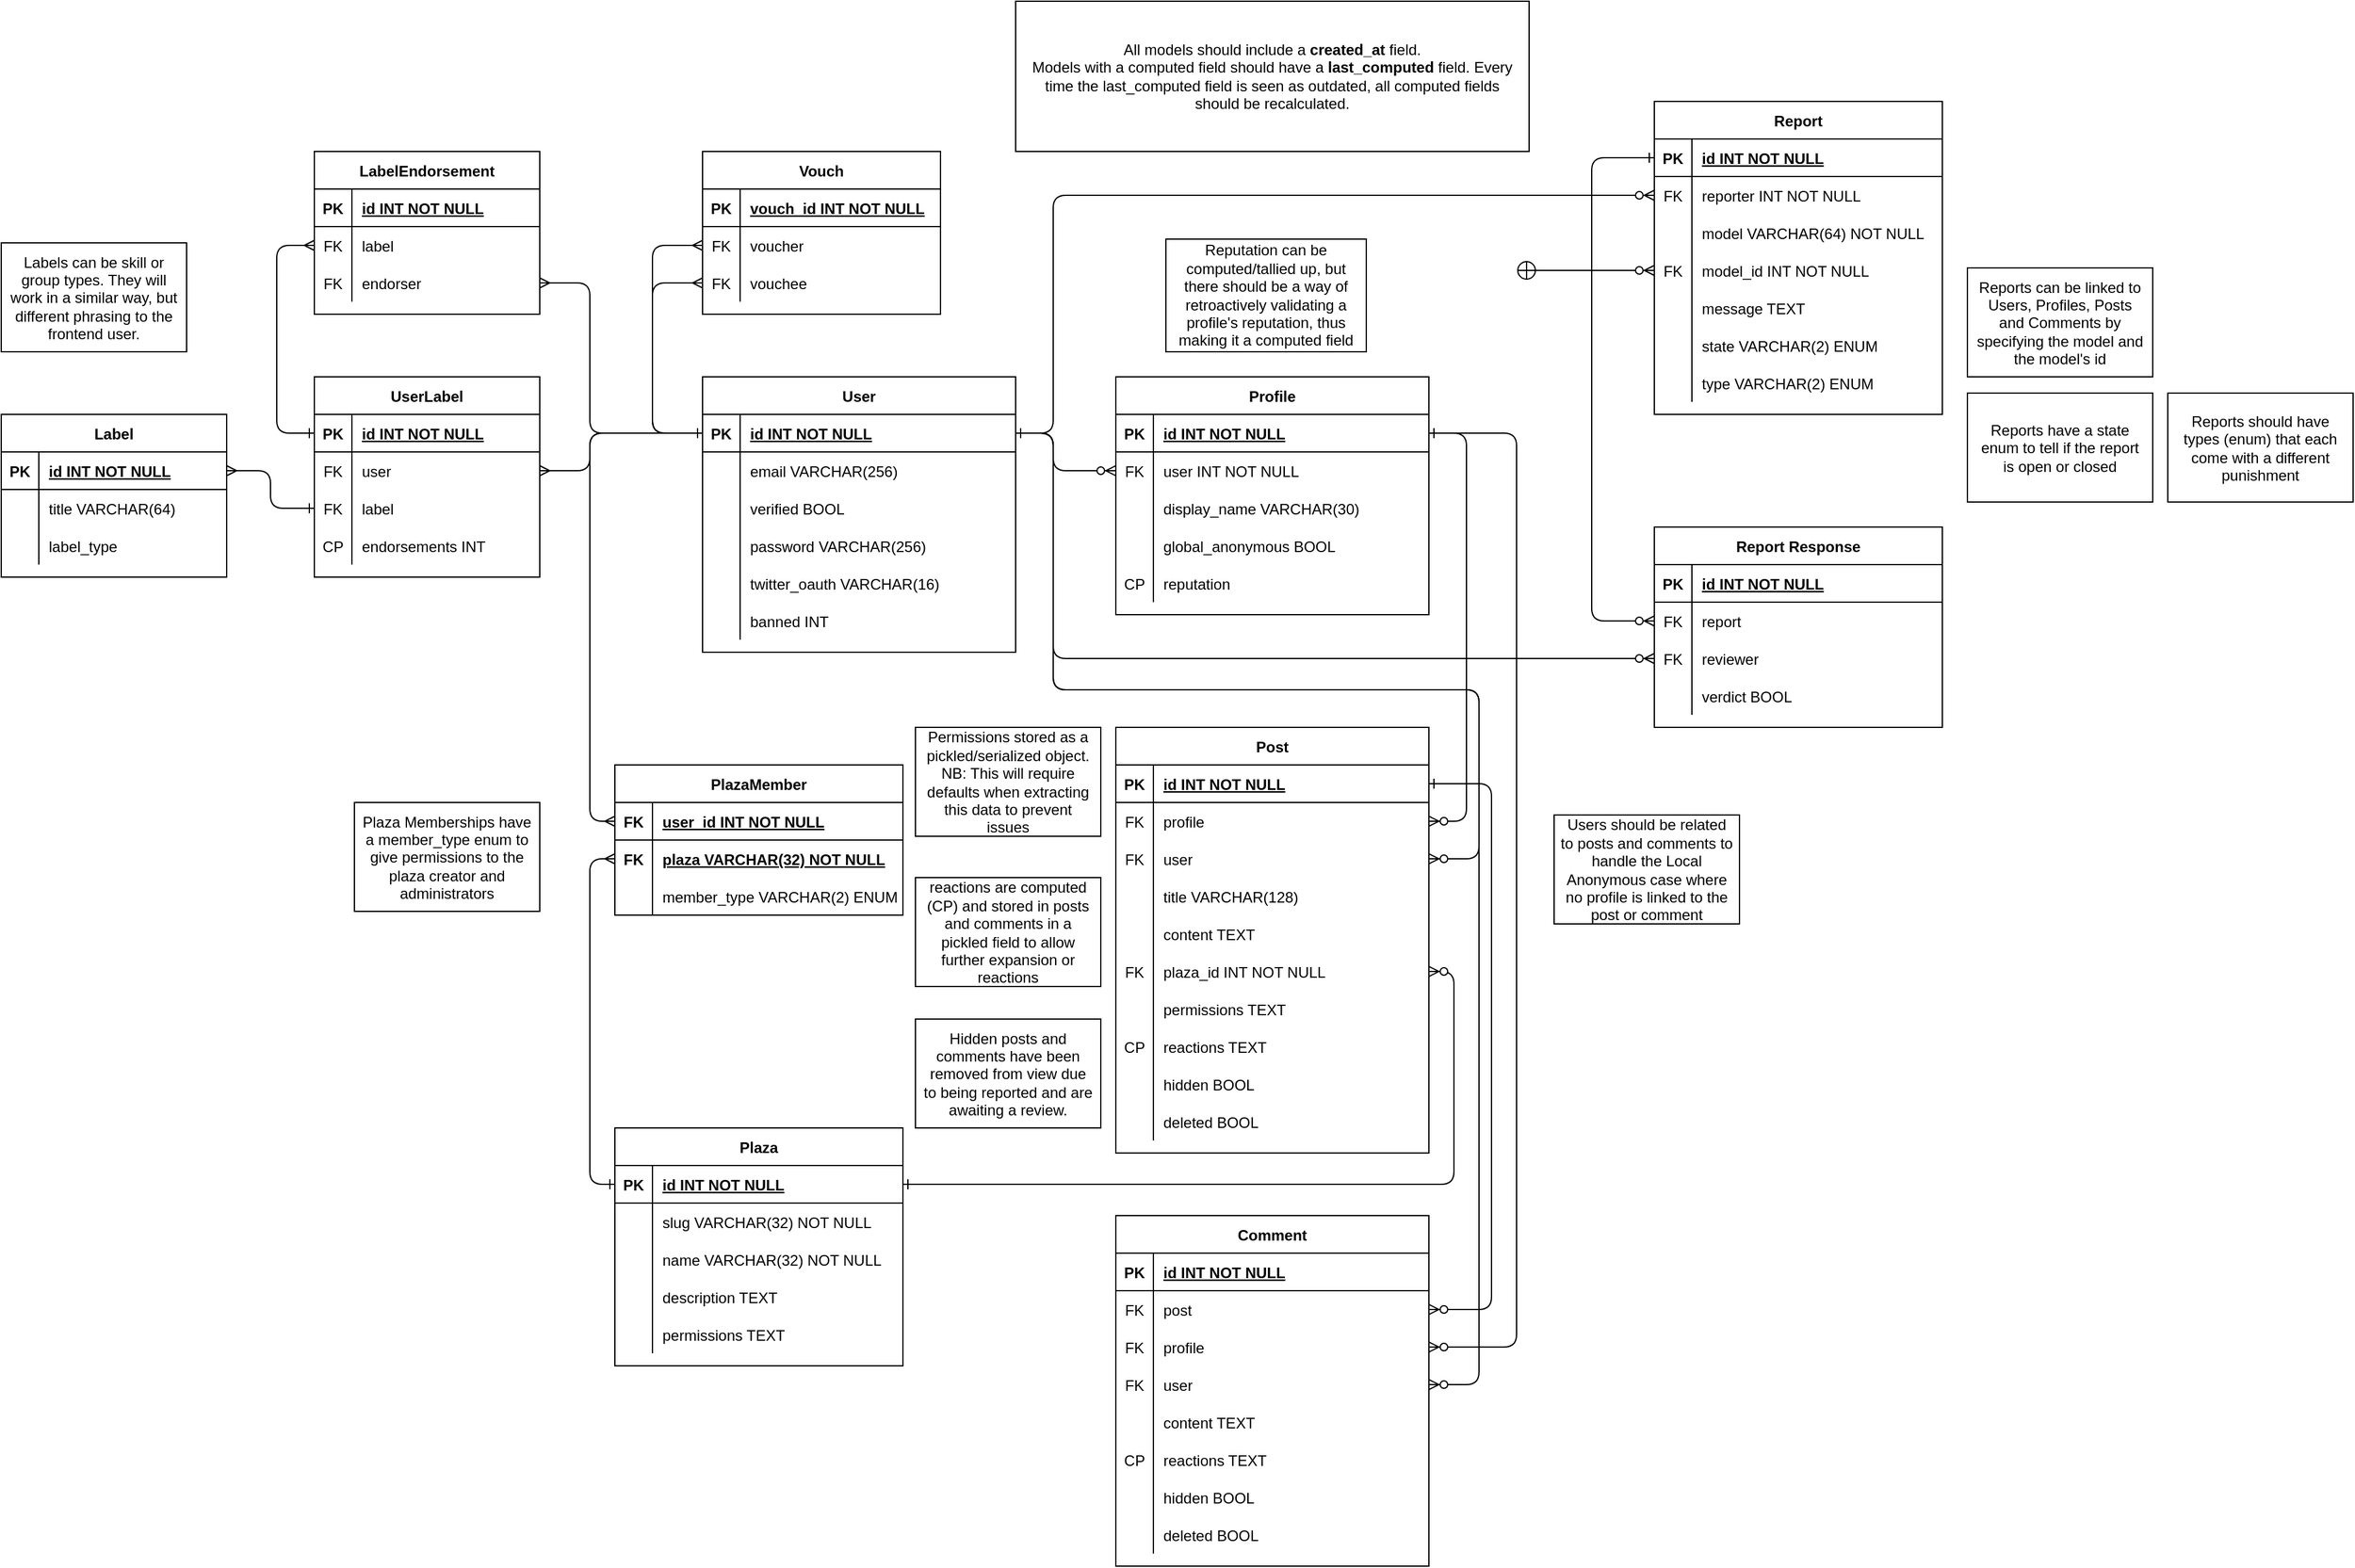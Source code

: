 <mxfile version="15.2.7" type="device"><diagram id="R2lEEEUBdFMjLlhIrx00" name="Page-1"><mxGraphModel dx="2741" dy="1631" grid="1" gridSize="10" guides="1" tooltips="1" connect="1" arrows="1" fold="1" page="0" pageScale="1" pageWidth="850" pageHeight="1100" math="0" shadow="0" extFonts="Permanent Marker^https://fonts.googleapis.com/css?family=Permanent+Marker"><root><mxCell id="0"/><mxCell id="1" parent="0"/><mxCell id="C-vyLk0tnHw3VtMMgP7b-1" value="" style="edgeStyle=orthogonalEdgeStyle;endArrow=ERzeroToMany;startArrow=ERone;endFill=1;startFill=0;" parent="1" source="C-vyLk0tnHw3VtMMgP7b-24" target="C-vyLk0tnHw3VtMMgP7b-6" edge="1"><mxGeometry width="100" height="100" relative="1" as="geometry"><mxPoint x="340" y="850" as="sourcePoint"/><mxPoint x="440" y="750" as="targetPoint"/><Array as="points"><mxPoint x="400" y="295"/><mxPoint x="400" y="325"/></Array></mxGeometry></mxCell><mxCell id="C-vyLk0tnHw3VtMMgP7b-12" value="" style="edgeStyle=entityRelationEdgeStyle;endArrow=ERzeroToMany;startArrow=ERone;endFill=1;startFill=0;entryX=1;entryY=0.5;entryDx=0;entryDy=0;" parent="1" source="C-vyLk0tnHw3VtMMgP7b-3" target="3oAP9azbgviUgvQX9LR7-111" edge="1"><mxGeometry width="100" height="100" relative="1" as="geometry"><mxPoint x="400" y="310" as="sourcePoint"/><mxPoint x="460" y="335" as="targetPoint"/></mxGeometry></mxCell><mxCell id="C-vyLk0tnHw3VtMMgP7b-2" value="Profile" style="shape=table;startSize=30;container=1;collapsible=1;childLayout=tableLayout;fixedRows=1;rowLines=0;fontStyle=1;align=center;resizeLast=1;" parent="1" vertex="1"><mxGeometry x="450" y="250" width="250" height="190" as="geometry"/></mxCell><mxCell id="C-vyLk0tnHw3VtMMgP7b-3" value="" style="shape=partialRectangle;collapsible=0;dropTarget=0;pointerEvents=0;fillColor=none;points=[[0,0.5],[1,0.5]];portConstraint=eastwest;top=0;left=0;right=0;bottom=1;" parent="C-vyLk0tnHw3VtMMgP7b-2" vertex="1"><mxGeometry y="30" width="250" height="30" as="geometry"/></mxCell><mxCell id="C-vyLk0tnHw3VtMMgP7b-4" value="PK" style="shape=partialRectangle;overflow=hidden;connectable=0;fillColor=none;top=0;left=0;bottom=0;right=0;fontStyle=1;" parent="C-vyLk0tnHw3VtMMgP7b-3" vertex="1"><mxGeometry width="30" height="30" as="geometry"/></mxCell><mxCell id="C-vyLk0tnHw3VtMMgP7b-5" value="id INT NOT NULL " style="shape=partialRectangle;overflow=hidden;connectable=0;fillColor=none;top=0;left=0;bottom=0;right=0;align=left;spacingLeft=6;fontStyle=5;" parent="C-vyLk0tnHw3VtMMgP7b-3" vertex="1"><mxGeometry x="30" width="220" height="30" as="geometry"/></mxCell><mxCell id="C-vyLk0tnHw3VtMMgP7b-6" value="" style="shape=partialRectangle;collapsible=0;dropTarget=0;pointerEvents=0;fillColor=none;points=[[0,0.5],[1,0.5]];portConstraint=eastwest;top=0;left=0;right=0;bottom=0;" parent="C-vyLk0tnHw3VtMMgP7b-2" vertex="1"><mxGeometry y="60" width="250" height="30" as="geometry"/></mxCell><mxCell id="C-vyLk0tnHw3VtMMgP7b-7" value="FK" style="shape=partialRectangle;overflow=hidden;connectable=0;fillColor=none;top=0;left=0;bottom=0;right=0;" parent="C-vyLk0tnHw3VtMMgP7b-6" vertex="1"><mxGeometry width="30" height="30" as="geometry"/></mxCell><mxCell id="C-vyLk0tnHw3VtMMgP7b-8" value="user INT NOT NULL" style="shape=partialRectangle;overflow=hidden;connectable=0;fillColor=none;top=0;left=0;bottom=0;right=0;align=left;spacingLeft=6;" parent="C-vyLk0tnHw3VtMMgP7b-6" vertex="1"><mxGeometry x="30" width="220" height="30" as="geometry"/></mxCell><mxCell id="C-vyLk0tnHw3VtMMgP7b-9" value="" style="shape=partialRectangle;collapsible=0;dropTarget=0;pointerEvents=0;fillColor=none;points=[[0,0.5],[1,0.5]];portConstraint=eastwest;top=0;left=0;right=0;bottom=0;" parent="C-vyLk0tnHw3VtMMgP7b-2" vertex="1"><mxGeometry y="90" width="250" height="30" as="geometry"/></mxCell><mxCell id="C-vyLk0tnHw3VtMMgP7b-10" value="" style="shape=partialRectangle;overflow=hidden;connectable=0;fillColor=none;top=0;left=0;bottom=0;right=0;" parent="C-vyLk0tnHw3VtMMgP7b-9" vertex="1"><mxGeometry width="30" height="30" as="geometry"/></mxCell><mxCell id="C-vyLk0tnHw3VtMMgP7b-11" value="display_name VARCHAR(30)" style="shape=partialRectangle;overflow=hidden;connectable=0;fillColor=none;top=0;left=0;bottom=0;right=0;align=left;spacingLeft=6;" parent="C-vyLk0tnHw3VtMMgP7b-9" vertex="1"><mxGeometry x="30" width="220" height="30" as="geometry"/></mxCell><mxCell id="3oAP9azbgviUgvQX9LR7-2" value="" style="shape=partialRectangle;collapsible=0;dropTarget=0;pointerEvents=0;fillColor=none;top=0;left=0;bottom=0;right=0;points=[[0,0.5],[1,0.5]];portConstraint=eastwest;" parent="C-vyLk0tnHw3VtMMgP7b-2" vertex="1"><mxGeometry y="120" width="250" height="30" as="geometry"/></mxCell><mxCell id="3oAP9azbgviUgvQX9LR7-3" value="" style="shape=partialRectangle;connectable=0;fillColor=none;top=0;left=0;bottom=0;right=0;fontStyle=0;overflow=hidden;" parent="3oAP9azbgviUgvQX9LR7-2" vertex="1"><mxGeometry width="30" height="30" as="geometry"/></mxCell><mxCell id="3oAP9azbgviUgvQX9LR7-4" value="global_anonymous BOOL" style="shape=partialRectangle;connectable=0;fillColor=none;top=0;left=0;bottom=0;right=0;align=left;spacingLeft=6;fontStyle=0;overflow=hidden;" parent="3oAP9azbgviUgvQX9LR7-2" vertex="1"><mxGeometry x="30" width="220" height="30" as="geometry"/></mxCell><mxCell id="3oAP9azbgviUgvQX9LR7-19" value="" style="shape=partialRectangle;collapsible=0;dropTarget=0;pointerEvents=0;fillColor=none;top=0;left=0;bottom=0;right=0;points=[[0,0.5],[1,0.5]];portConstraint=eastwest;" parent="C-vyLk0tnHw3VtMMgP7b-2" vertex="1"><mxGeometry y="150" width="250" height="30" as="geometry"/></mxCell><mxCell id="3oAP9azbgviUgvQX9LR7-20" value="CP" style="shape=partialRectangle;connectable=0;fillColor=none;top=0;left=0;bottom=0;right=0;editable=1;overflow=hidden;" parent="3oAP9azbgviUgvQX9LR7-19" vertex="1"><mxGeometry width="30" height="30" as="geometry"/></mxCell><mxCell id="3oAP9azbgviUgvQX9LR7-21" value="reputation" style="shape=partialRectangle;connectable=0;fillColor=none;top=0;left=0;bottom=0;right=0;align=left;spacingLeft=6;overflow=hidden;" parent="3oAP9azbgviUgvQX9LR7-19" vertex="1"><mxGeometry x="30" width="220" height="30" as="geometry"/></mxCell><mxCell id="C-vyLk0tnHw3VtMMgP7b-13" value="Post" style="shape=table;startSize=30;container=1;collapsible=1;childLayout=tableLayout;fixedRows=1;rowLines=0;fontStyle=1;align=center;resizeLast=1;" parent="1" vertex="1"><mxGeometry x="450" y="530" width="250" height="340" as="geometry"/></mxCell><mxCell id="C-vyLk0tnHw3VtMMgP7b-14" value="" style="shape=partialRectangle;collapsible=0;dropTarget=0;pointerEvents=0;fillColor=none;points=[[0,0.5],[1,0.5]];portConstraint=eastwest;top=0;left=0;right=0;bottom=1;" parent="C-vyLk0tnHw3VtMMgP7b-13" vertex="1"><mxGeometry y="30" width="250" height="30" as="geometry"/></mxCell><mxCell id="C-vyLk0tnHw3VtMMgP7b-15" value="PK" style="shape=partialRectangle;overflow=hidden;connectable=0;fillColor=none;top=0;left=0;bottom=0;right=0;fontStyle=1;" parent="C-vyLk0tnHw3VtMMgP7b-14" vertex="1"><mxGeometry width="30" height="30" as="geometry"/></mxCell><mxCell id="C-vyLk0tnHw3VtMMgP7b-16" value="id INT NOT NULL" style="shape=partialRectangle;overflow=hidden;connectable=0;fillColor=none;top=0;left=0;bottom=0;right=0;align=left;spacingLeft=6;fontStyle=5;" parent="C-vyLk0tnHw3VtMMgP7b-14" vertex="1"><mxGeometry x="30" width="220" height="30" as="geometry"/></mxCell><mxCell id="3oAP9azbgviUgvQX9LR7-111" value="" style="shape=partialRectangle;collapsible=0;dropTarget=0;pointerEvents=0;fillColor=none;top=0;left=0;bottom=0;right=0;points=[[0,0.5],[1,0.5]];portConstraint=eastwest;" parent="C-vyLk0tnHw3VtMMgP7b-13" vertex="1"><mxGeometry y="60" width="250" height="30" as="geometry"/></mxCell><mxCell id="3oAP9azbgviUgvQX9LR7-112" value="FK" style="shape=partialRectangle;connectable=0;fillColor=none;top=0;left=0;bottom=0;right=0;fontStyle=0;overflow=hidden;" parent="3oAP9azbgviUgvQX9LR7-111" vertex="1"><mxGeometry width="30" height="30" as="geometry"/></mxCell><mxCell id="3oAP9azbgviUgvQX9LR7-113" value="profile" style="shape=partialRectangle;connectable=0;fillColor=none;top=0;left=0;bottom=0;right=0;align=left;spacingLeft=6;fontStyle=0;overflow=hidden;" parent="3oAP9azbgviUgvQX9LR7-111" vertex="1"><mxGeometry x="30" width="220" height="30" as="geometry"/></mxCell><mxCell id="3oAP9azbgviUgvQX9LR7-197" value="" style="shape=partialRectangle;collapsible=0;dropTarget=0;pointerEvents=0;fillColor=none;top=0;left=0;bottom=0;right=0;points=[[0,0.5],[1,0.5]];portConstraint=eastwest;" parent="C-vyLk0tnHw3VtMMgP7b-13" vertex="1"><mxGeometry y="90" width="250" height="30" as="geometry"/></mxCell><mxCell id="3oAP9azbgviUgvQX9LR7-198" value="FK" style="shape=partialRectangle;connectable=0;fillColor=none;top=0;left=0;bottom=0;right=0;fontStyle=0;overflow=hidden;" parent="3oAP9azbgviUgvQX9LR7-197" vertex="1"><mxGeometry width="30" height="30" as="geometry"/></mxCell><mxCell id="3oAP9azbgviUgvQX9LR7-199" value="user" style="shape=partialRectangle;connectable=0;fillColor=none;top=0;left=0;bottom=0;right=0;align=left;spacingLeft=6;fontStyle=0;overflow=hidden;" parent="3oAP9azbgviUgvQX9LR7-197" vertex="1"><mxGeometry x="30" width="220" height="30" as="geometry"/></mxCell><mxCell id="C-vyLk0tnHw3VtMMgP7b-17" value="" style="shape=partialRectangle;collapsible=0;dropTarget=0;pointerEvents=0;fillColor=none;points=[[0,0.5],[1,0.5]];portConstraint=eastwest;top=0;left=0;right=0;bottom=0;" parent="C-vyLk0tnHw3VtMMgP7b-13" vertex="1"><mxGeometry y="120" width="250" height="30" as="geometry"/></mxCell><mxCell id="C-vyLk0tnHw3VtMMgP7b-18" value="" style="shape=partialRectangle;overflow=hidden;connectable=0;fillColor=none;top=0;left=0;bottom=0;right=0;" parent="C-vyLk0tnHw3VtMMgP7b-17" vertex="1"><mxGeometry width="30" height="30" as="geometry"/></mxCell><mxCell id="C-vyLk0tnHw3VtMMgP7b-19" value="title VARCHAR(128)" style="shape=partialRectangle;overflow=hidden;connectable=0;fillColor=none;top=0;left=0;bottom=0;right=0;align=left;spacingLeft=6;" parent="C-vyLk0tnHw3VtMMgP7b-17" vertex="1"><mxGeometry x="30" width="220" height="30" as="geometry"/></mxCell><mxCell id="C-vyLk0tnHw3VtMMgP7b-20" value="" style="shape=partialRectangle;collapsible=0;dropTarget=0;pointerEvents=0;fillColor=none;points=[[0,0.5],[1,0.5]];portConstraint=eastwest;top=0;left=0;right=0;bottom=0;" parent="C-vyLk0tnHw3VtMMgP7b-13" vertex="1"><mxGeometry y="150" width="250" height="30" as="geometry"/></mxCell><mxCell id="C-vyLk0tnHw3VtMMgP7b-21" value="" style="shape=partialRectangle;overflow=hidden;connectable=0;fillColor=none;top=0;left=0;bottom=0;right=0;" parent="C-vyLk0tnHw3VtMMgP7b-20" vertex="1"><mxGeometry width="30" height="30" as="geometry"/></mxCell><mxCell id="C-vyLk0tnHw3VtMMgP7b-22" value="content TEXT" style="shape=partialRectangle;overflow=hidden;connectable=0;fillColor=none;top=0;left=0;bottom=0;right=0;align=left;spacingLeft=6;" parent="C-vyLk0tnHw3VtMMgP7b-20" vertex="1"><mxGeometry x="30" width="220" height="30" as="geometry"/></mxCell><mxCell id="3oAP9azbgviUgvQX9LR7-32" value="" style="shape=partialRectangle;collapsible=0;dropTarget=0;pointerEvents=0;fillColor=none;top=0;left=0;bottom=0;right=0;points=[[0,0.5],[1,0.5]];portConstraint=eastwest;" parent="C-vyLk0tnHw3VtMMgP7b-13" vertex="1"><mxGeometry y="180" width="250" height="30" as="geometry"/></mxCell><mxCell id="3oAP9azbgviUgvQX9LR7-33" value="FK" style="shape=partialRectangle;connectable=0;fillColor=none;top=0;left=0;bottom=0;right=0;fontStyle=0;overflow=hidden;" parent="3oAP9azbgviUgvQX9LR7-32" vertex="1"><mxGeometry width="30" height="30" as="geometry"/></mxCell><mxCell id="3oAP9azbgviUgvQX9LR7-34" value="plaza_id INT NOT NULL" style="shape=partialRectangle;connectable=0;fillColor=none;top=0;left=0;bottom=0;right=0;align=left;spacingLeft=6;fontStyle=0;overflow=hidden;" parent="3oAP9azbgviUgvQX9LR7-32" vertex="1"><mxGeometry x="30" width="220" height="30" as="geometry"/></mxCell><mxCell id="3oAP9azbgviUgvQX9LR7-27" value="" style="shape=partialRectangle;collapsible=0;dropTarget=0;pointerEvents=0;fillColor=none;top=0;left=0;bottom=0;right=0;points=[[0,0.5],[1,0.5]];portConstraint=eastwest;" parent="C-vyLk0tnHw3VtMMgP7b-13" vertex="1"><mxGeometry y="210" width="250" height="30" as="geometry"/></mxCell><mxCell id="3oAP9azbgviUgvQX9LR7-28" value="" style="shape=partialRectangle;connectable=0;fillColor=none;top=0;left=0;bottom=0;right=0;editable=1;overflow=hidden;" parent="3oAP9azbgviUgvQX9LR7-27" vertex="1"><mxGeometry width="30" height="30" as="geometry"/></mxCell><mxCell id="3oAP9azbgviUgvQX9LR7-29" value="permissions TEXT" style="shape=partialRectangle;connectable=0;fillColor=none;top=0;left=0;bottom=0;right=0;align=left;spacingLeft=6;overflow=hidden;" parent="3oAP9azbgviUgvQX9LR7-27" vertex="1"><mxGeometry x="30" width="220" height="30" as="geometry"/></mxCell><mxCell id="3oAP9azbgviUgvQX9LR7-117" value="" style="shape=partialRectangle;collapsible=0;dropTarget=0;pointerEvents=0;fillColor=none;top=0;left=0;bottom=0;right=0;points=[[0,0.5],[1,0.5]];portConstraint=eastwest;" parent="C-vyLk0tnHw3VtMMgP7b-13" vertex="1"><mxGeometry y="240" width="250" height="30" as="geometry"/></mxCell><mxCell id="3oAP9azbgviUgvQX9LR7-118" value="CP" style="shape=partialRectangle;connectable=0;fillColor=none;top=0;left=0;bottom=0;right=0;editable=1;overflow=hidden;" parent="3oAP9azbgviUgvQX9LR7-117" vertex="1"><mxGeometry width="30" height="30" as="geometry"/></mxCell><mxCell id="3oAP9azbgviUgvQX9LR7-119" value="reactions TEXT" style="shape=partialRectangle;connectable=0;fillColor=none;top=0;left=0;bottom=0;right=0;align=left;spacingLeft=6;overflow=hidden;" parent="3oAP9azbgviUgvQX9LR7-117" vertex="1"><mxGeometry x="30" width="220" height="30" as="geometry"/></mxCell><mxCell id="3oAP9azbgviUgvQX9LR7-36" value="" style="shape=partialRectangle;collapsible=0;dropTarget=0;pointerEvents=0;fillColor=none;top=0;left=0;bottom=0;right=0;points=[[0,0.5],[1,0.5]];portConstraint=eastwest;" parent="C-vyLk0tnHw3VtMMgP7b-13" vertex="1"><mxGeometry y="270" width="250" height="30" as="geometry"/></mxCell><mxCell id="3oAP9azbgviUgvQX9LR7-37" value="" style="shape=partialRectangle;connectable=0;fillColor=none;top=0;left=0;bottom=0;right=0;editable=1;overflow=hidden;" parent="3oAP9azbgviUgvQX9LR7-36" vertex="1"><mxGeometry width="30" height="30" as="geometry"/></mxCell><mxCell id="3oAP9azbgviUgvQX9LR7-38" value="hidden BOOL" style="shape=partialRectangle;connectable=0;fillColor=none;top=0;left=0;bottom=0;right=0;align=left;spacingLeft=6;overflow=hidden;" parent="3oAP9azbgviUgvQX9LR7-36" vertex="1"><mxGeometry x="30" width="220" height="30" as="geometry"/></mxCell><mxCell id="3oAP9azbgviUgvQX9LR7-222" value="" style="shape=partialRectangle;collapsible=0;dropTarget=0;pointerEvents=0;fillColor=none;top=0;left=0;bottom=0;right=0;points=[[0,0.5],[1,0.5]];portConstraint=eastwest;" parent="C-vyLk0tnHw3VtMMgP7b-13" vertex="1"><mxGeometry y="300" width="250" height="30" as="geometry"/></mxCell><mxCell id="3oAP9azbgviUgvQX9LR7-223" value="" style="shape=partialRectangle;connectable=0;fillColor=none;top=0;left=0;bottom=0;right=0;editable=1;overflow=hidden;" parent="3oAP9azbgviUgvQX9LR7-222" vertex="1"><mxGeometry width="30" height="30" as="geometry"/></mxCell><mxCell id="3oAP9azbgviUgvQX9LR7-224" value="deleted BOOL" style="shape=partialRectangle;connectable=0;fillColor=none;top=0;left=0;bottom=0;right=0;align=left;spacingLeft=6;overflow=hidden;" parent="3oAP9azbgviUgvQX9LR7-222" vertex="1"><mxGeometry x="30" width="220" height="30" as="geometry"/></mxCell><mxCell id="C-vyLk0tnHw3VtMMgP7b-23" value="User" style="shape=table;startSize=30;container=1;collapsible=1;childLayout=tableLayout;fixedRows=1;rowLines=0;fontStyle=1;align=center;resizeLast=1;" parent="1" vertex="1"><mxGeometry x="120" y="250" width="250" height="220" as="geometry"/></mxCell><mxCell id="C-vyLk0tnHw3VtMMgP7b-24" value="" style="shape=partialRectangle;collapsible=0;dropTarget=0;pointerEvents=0;fillColor=none;points=[[0,0.5],[1,0.5]];portConstraint=eastwest;top=0;left=0;right=0;bottom=1;" parent="C-vyLk0tnHw3VtMMgP7b-23" vertex="1"><mxGeometry y="30" width="250" height="30" as="geometry"/></mxCell><mxCell id="C-vyLk0tnHw3VtMMgP7b-25" value="PK" style="shape=partialRectangle;overflow=hidden;connectable=0;fillColor=none;top=0;left=0;bottom=0;right=0;fontStyle=1;" parent="C-vyLk0tnHw3VtMMgP7b-24" vertex="1"><mxGeometry width="30" height="30" as="geometry"/></mxCell><mxCell id="C-vyLk0tnHw3VtMMgP7b-26" value="id INT NOT NULL " style="shape=partialRectangle;overflow=hidden;connectable=0;fillColor=none;top=0;left=0;bottom=0;right=0;align=left;spacingLeft=6;fontStyle=5;" parent="C-vyLk0tnHw3VtMMgP7b-24" vertex="1"><mxGeometry x="30" width="220" height="30" as="geometry"/></mxCell><mxCell id="C-vyLk0tnHw3VtMMgP7b-27" value="" style="shape=partialRectangle;collapsible=0;dropTarget=0;pointerEvents=0;fillColor=none;points=[[0,0.5],[1,0.5]];portConstraint=eastwest;top=0;left=0;right=0;bottom=0;" parent="C-vyLk0tnHw3VtMMgP7b-23" vertex="1"><mxGeometry y="60" width="250" height="30" as="geometry"/></mxCell><mxCell id="C-vyLk0tnHw3VtMMgP7b-28" value="" style="shape=partialRectangle;overflow=hidden;connectable=0;fillColor=none;top=0;left=0;bottom=0;right=0;" parent="C-vyLk0tnHw3VtMMgP7b-27" vertex="1"><mxGeometry width="30" height="30" as="geometry"/></mxCell><mxCell id="C-vyLk0tnHw3VtMMgP7b-29" value="email VARCHAR(256)" style="shape=partialRectangle;overflow=hidden;connectable=0;fillColor=none;top=0;left=0;bottom=0;right=0;align=left;spacingLeft=6;" parent="C-vyLk0tnHw3VtMMgP7b-27" vertex="1"><mxGeometry x="30" width="220" height="30" as="geometry"/></mxCell><mxCell id="3oAP9azbgviUgvQX9LR7-6" value="" style="shape=partialRectangle;collapsible=0;dropTarget=0;pointerEvents=0;fillColor=none;top=0;left=0;bottom=0;right=0;points=[[0,0.5],[1,0.5]];portConstraint=eastwest;" parent="C-vyLk0tnHw3VtMMgP7b-23" vertex="1"><mxGeometry y="90" width="250" height="30" as="geometry"/></mxCell><mxCell id="3oAP9azbgviUgvQX9LR7-7" value="" style="shape=partialRectangle;connectable=0;fillColor=none;top=0;left=0;bottom=0;right=0;editable=1;overflow=hidden;" parent="3oAP9azbgviUgvQX9LR7-6" vertex="1"><mxGeometry width="30" height="30" as="geometry"/></mxCell><mxCell id="3oAP9azbgviUgvQX9LR7-8" value="verified BOOL" style="shape=partialRectangle;connectable=0;fillColor=none;top=0;left=0;bottom=0;right=0;align=left;spacingLeft=6;overflow=hidden;" parent="3oAP9azbgviUgvQX9LR7-6" vertex="1"><mxGeometry x="30" width="220" height="30" as="geometry"/></mxCell><mxCell id="3oAP9azbgviUgvQX9LR7-10" value="" style="shape=partialRectangle;collapsible=0;dropTarget=0;pointerEvents=0;fillColor=none;top=0;left=0;bottom=0;right=0;points=[[0,0.5],[1,0.5]];portConstraint=eastwest;" parent="C-vyLk0tnHw3VtMMgP7b-23" vertex="1"><mxGeometry y="120" width="250" height="30" as="geometry"/></mxCell><mxCell id="3oAP9azbgviUgvQX9LR7-11" value="" style="shape=partialRectangle;connectable=0;fillColor=none;top=0;left=0;bottom=0;right=0;editable=1;overflow=hidden;" parent="3oAP9azbgviUgvQX9LR7-10" vertex="1"><mxGeometry width="30" height="30" as="geometry"/></mxCell><mxCell id="3oAP9azbgviUgvQX9LR7-12" value="password VARCHAR(256)" style="shape=partialRectangle;connectable=0;fillColor=none;top=0;left=0;bottom=0;right=0;align=left;spacingLeft=6;overflow=hidden;" parent="3oAP9azbgviUgvQX9LR7-10" vertex="1"><mxGeometry x="30" width="220" height="30" as="geometry"/></mxCell><mxCell id="3oAP9azbgviUgvQX9LR7-14" value="" style="shape=partialRectangle;collapsible=0;dropTarget=0;pointerEvents=0;fillColor=none;top=0;left=0;bottom=0;right=0;points=[[0,0.5],[1,0.5]];portConstraint=eastwest;" parent="C-vyLk0tnHw3VtMMgP7b-23" vertex="1"><mxGeometry y="150" width="250" height="30" as="geometry"/></mxCell><mxCell id="3oAP9azbgviUgvQX9LR7-15" value="" style="shape=partialRectangle;connectable=0;fillColor=none;top=0;left=0;bottom=0;right=0;editable=1;overflow=hidden;" parent="3oAP9azbgviUgvQX9LR7-14" vertex="1"><mxGeometry width="30" height="30" as="geometry"/></mxCell><mxCell id="3oAP9azbgviUgvQX9LR7-16" value="twitter_oauth VARCHAR(16)" style="shape=partialRectangle;connectable=0;fillColor=none;top=0;left=0;bottom=0;right=0;align=left;spacingLeft=6;overflow=hidden;" parent="3oAP9azbgviUgvQX9LR7-14" vertex="1"><mxGeometry x="30" width="220" height="30" as="geometry"/></mxCell><mxCell id="3oAP9azbgviUgvQX9LR7-23" value="" style="shape=partialRectangle;collapsible=0;dropTarget=0;pointerEvents=0;fillColor=none;top=0;left=0;bottom=0;right=0;points=[[0,0.5],[1,0.5]];portConstraint=eastwest;" parent="C-vyLk0tnHw3VtMMgP7b-23" vertex="1"><mxGeometry y="180" width="250" height="30" as="geometry"/></mxCell><mxCell id="3oAP9azbgviUgvQX9LR7-24" value="" style="shape=partialRectangle;connectable=0;fillColor=none;top=0;left=0;bottom=0;right=0;editable=1;overflow=hidden;" parent="3oAP9azbgviUgvQX9LR7-23" vertex="1"><mxGeometry width="30" height="30" as="geometry"/></mxCell><mxCell id="3oAP9azbgviUgvQX9LR7-25" value="banned INT" style="shape=partialRectangle;connectable=0;fillColor=none;top=0;left=0;bottom=0;right=0;align=left;spacingLeft=6;overflow=hidden;" parent="3oAP9azbgviUgvQX9LR7-23" vertex="1"><mxGeometry x="30" width="220" height="30" as="geometry"/></mxCell><mxCell id="3oAP9azbgviUgvQX9LR7-30" value="Permissions stored as a pickled/serialized object. NB: This will require defaults when extracting this data to prevent issues" style="text;html=1;strokeColor=default;fillColor=none;align=center;verticalAlign=middle;whiteSpace=wrap;rounded=0;perimeterSpacing=0;spacingTop=5;spacingBottom=5;spacing=6;" parent="1" vertex="1"><mxGeometry x="290" y="530" width="148" height="87" as="geometry"/></mxCell><mxCell id="3oAP9azbgviUgvQX9LR7-39" value="Hidden posts and comments have been removed from view due to being reported and are awaiting a review." style="text;html=1;strokeColor=default;fillColor=none;align=center;verticalAlign=middle;whiteSpace=wrap;rounded=0;perimeterSpacing=0;spacingTop=5;spacingBottom=5;spacing=6;" parent="1" vertex="1"><mxGeometry x="290" y="763" width="148" height="87" as="geometry"/></mxCell><mxCell id="3oAP9azbgviUgvQX9LR7-40" value="Plaza" style="shape=table;startSize=30;container=1;collapsible=1;childLayout=tableLayout;fixedRows=1;rowLines=0;fontStyle=1;align=center;resizeLast=1;strokeColor=default;" parent="1" vertex="1"><mxGeometry x="50" y="850" width="230" height="190" as="geometry"/></mxCell><mxCell id="3oAP9azbgviUgvQX9LR7-41" value="" style="shape=partialRectangle;collapsible=0;dropTarget=0;pointerEvents=0;fillColor=none;top=0;left=0;bottom=1;right=0;points=[[0,0.5],[1,0.5]];portConstraint=eastwest;" parent="3oAP9azbgviUgvQX9LR7-40" vertex="1"><mxGeometry y="30" width="230" height="30" as="geometry"/></mxCell><mxCell id="3oAP9azbgviUgvQX9LR7-42" value="PK" style="shape=partialRectangle;connectable=0;fillColor=none;top=0;left=0;bottom=0;right=0;fontStyle=1;overflow=hidden;" parent="3oAP9azbgviUgvQX9LR7-41" vertex="1"><mxGeometry width="30" height="30" as="geometry"/></mxCell><mxCell id="3oAP9azbgviUgvQX9LR7-43" value="id INT NOT NULL" style="shape=partialRectangle;connectable=0;fillColor=none;top=0;left=0;bottom=0;right=0;align=left;spacingLeft=6;fontStyle=5;overflow=hidden;" parent="3oAP9azbgviUgvQX9LR7-41" vertex="1"><mxGeometry x="30" width="200" height="30" as="geometry"/></mxCell><mxCell id="3oAP9azbgviUgvQX9LR7-75" value="" style="shape=partialRectangle;collapsible=0;dropTarget=0;pointerEvents=0;fillColor=none;top=0;left=0;bottom=0;right=0;points=[[0,0.5],[1,0.5]];portConstraint=eastwest;" parent="3oAP9azbgviUgvQX9LR7-40" vertex="1"><mxGeometry y="60" width="230" height="30" as="geometry"/></mxCell><mxCell id="3oAP9azbgviUgvQX9LR7-76" value="" style="shape=partialRectangle;connectable=0;fillColor=none;top=0;left=0;bottom=0;right=0;fontStyle=0;overflow=hidden;" parent="3oAP9azbgviUgvQX9LR7-75" vertex="1"><mxGeometry width="30" height="30" as="geometry"/></mxCell><mxCell id="3oAP9azbgviUgvQX9LR7-77" value="slug VARCHAR(32) NOT NULL" style="shape=partialRectangle;connectable=0;fillColor=none;top=0;left=0;bottom=0;right=0;align=left;spacingLeft=6;fontStyle=0;overflow=hidden;" parent="3oAP9azbgviUgvQX9LR7-75" vertex="1"><mxGeometry x="30" width="200" height="30" as="geometry"/></mxCell><mxCell id="3oAP9azbgviUgvQX9LR7-44" value="" style="shape=partialRectangle;collapsible=0;dropTarget=0;pointerEvents=0;fillColor=none;top=0;left=0;bottom=0;right=0;points=[[0,0.5],[1,0.5]];portConstraint=eastwest;" parent="3oAP9azbgviUgvQX9LR7-40" vertex="1"><mxGeometry y="90" width="230" height="30" as="geometry"/></mxCell><mxCell id="3oAP9azbgviUgvQX9LR7-45" value="" style="shape=partialRectangle;connectable=0;fillColor=none;top=0;left=0;bottom=0;right=0;editable=1;overflow=hidden;" parent="3oAP9azbgviUgvQX9LR7-44" vertex="1"><mxGeometry width="30" height="30" as="geometry"/></mxCell><mxCell id="3oAP9azbgviUgvQX9LR7-46" value="name VARCHAR(32) NOT NULL" style="shape=partialRectangle;connectable=0;fillColor=none;top=0;left=0;bottom=0;right=0;align=left;spacingLeft=6;overflow=hidden;" parent="3oAP9azbgviUgvQX9LR7-44" vertex="1"><mxGeometry x="30" width="200" height="30" as="geometry"/></mxCell><mxCell id="3oAP9azbgviUgvQX9LR7-47" value="" style="shape=partialRectangle;collapsible=0;dropTarget=0;pointerEvents=0;fillColor=none;top=0;left=0;bottom=0;right=0;points=[[0,0.5],[1,0.5]];portConstraint=eastwest;" parent="3oAP9azbgviUgvQX9LR7-40" vertex="1"><mxGeometry y="120" width="230" height="30" as="geometry"/></mxCell><mxCell id="3oAP9azbgviUgvQX9LR7-48" value="" style="shape=partialRectangle;connectable=0;fillColor=none;top=0;left=0;bottom=0;right=0;editable=1;overflow=hidden;" parent="3oAP9azbgviUgvQX9LR7-47" vertex="1"><mxGeometry width="30" height="30" as="geometry"/></mxCell><mxCell id="3oAP9azbgviUgvQX9LR7-49" value="description TEXT" style="shape=partialRectangle;connectable=0;fillColor=none;top=0;left=0;bottom=0;right=0;align=left;spacingLeft=6;overflow=hidden;" parent="3oAP9azbgviUgvQX9LR7-47" vertex="1"><mxGeometry x="30" width="200" height="30" as="geometry"/></mxCell><mxCell id="3oAP9azbgviUgvQX9LR7-50" value="" style="shape=partialRectangle;collapsible=0;dropTarget=0;pointerEvents=0;fillColor=none;top=0;left=0;bottom=0;right=0;points=[[0,0.5],[1,0.5]];portConstraint=eastwest;" parent="3oAP9azbgviUgvQX9LR7-40" vertex="1"><mxGeometry y="150" width="230" height="30" as="geometry"/></mxCell><mxCell id="3oAP9azbgviUgvQX9LR7-51" value="" style="shape=partialRectangle;connectable=0;fillColor=none;top=0;left=0;bottom=0;right=0;editable=1;overflow=hidden;" parent="3oAP9azbgviUgvQX9LR7-50" vertex="1"><mxGeometry width="30" height="30" as="geometry"/></mxCell><mxCell id="3oAP9azbgviUgvQX9LR7-52" value="permissions TEXT" style="shape=partialRectangle;connectable=0;fillColor=none;top=0;left=0;bottom=0;right=0;align=left;spacingLeft=6;overflow=hidden;" parent="3oAP9azbgviUgvQX9LR7-50" vertex="1"><mxGeometry x="30" width="200" height="30" as="geometry"/></mxCell><mxCell id="3oAP9azbgviUgvQX9LR7-57" value="PlazaMember" style="shape=table;startSize=30;container=1;collapsible=1;childLayout=tableLayout;fixedRows=1;rowLines=0;fontStyle=1;align=center;resizeLast=1;strokeColor=default;" parent="1" vertex="1"><mxGeometry x="50" y="560" width="230" height="120" as="geometry"/></mxCell><mxCell id="3oAP9azbgviUgvQX9LR7-58" value="" style="shape=partialRectangle;collapsible=0;dropTarget=0;pointerEvents=0;fillColor=none;top=0;left=0;bottom=1;right=0;points=[[0,0.5],[1,0.5]];portConstraint=eastwest;" parent="3oAP9azbgviUgvQX9LR7-57" vertex="1"><mxGeometry y="30" width="230" height="30" as="geometry"/></mxCell><mxCell id="3oAP9azbgviUgvQX9LR7-59" value="FK" style="shape=partialRectangle;connectable=0;fillColor=none;top=0;left=0;bottom=0;right=0;fontStyle=1;overflow=hidden;" parent="3oAP9azbgviUgvQX9LR7-58" vertex="1"><mxGeometry width="30" height="30" as="geometry"/></mxCell><mxCell id="3oAP9azbgviUgvQX9LR7-60" value="user_id INT NOT NULL" style="shape=partialRectangle;connectable=0;fillColor=none;top=0;left=0;bottom=0;right=0;align=left;spacingLeft=6;fontStyle=5;overflow=hidden;" parent="3oAP9azbgviUgvQX9LR7-58" vertex="1"><mxGeometry x="30" width="200" height="30" as="geometry"/></mxCell><mxCell id="3oAP9azbgviUgvQX9LR7-71" value="" style="shape=partialRectangle;collapsible=0;dropTarget=0;pointerEvents=0;fillColor=none;top=0;left=0;bottom=0;right=0;points=[[0,0.5],[1,0.5]];portConstraint=eastwest;" parent="3oAP9azbgviUgvQX9LR7-57" vertex="1"><mxGeometry y="60" width="230" height="30" as="geometry"/></mxCell><mxCell id="3oAP9azbgviUgvQX9LR7-72" value="FK" style="shape=partialRectangle;connectable=0;fillColor=none;top=0;left=0;bottom=0;right=0;fontStyle=1;overflow=hidden;" parent="3oAP9azbgviUgvQX9LR7-71" vertex="1"><mxGeometry width="30" height="30" as="geometry"/></mxCell><mxCell id="3oAP9azbgviUgvQX9LR7-73" value="plaza VARCHAR(32) NOT NULL" style="shape=partialRectangle;connectable=0;fillColor=none;top=0;left=0;bottom=0;right=0;align=left;spacingLeft=6;fontStyle=5;overflow=hidden;" parent="3oAP9azbgviUgvQX9LR7-71" vertex="1"><mxGeometry x="30" width="200" height="30" as="geometry"/></mxCell><mxCell id="3oAP9azbgviUgvQX9LR7-61" value="" style="shape=partialRectangle;collapsible=0;dropTarget=0;pointerEvents=0;fillColor=none;top=0;left=0;bottom=0;right=0;points=[[0,0.5],[1,0.5]];portConstraint=eastwest;" parent="3oAP9azbgviUgvQX9LR7-57" vertex="1"><mxGeometry y="90" width="230" height="30" as="geometry"/></mxCell><mxCell id="3oAP9azbgviUgvQX9LR7-62" value="" style="shape=partialRectangle;connectable=0;fillColor=none;top=0;left=0;bottom=0;right=0;editable=1;overflow=hidden;" parent="3oAP9azbgviUgvQX9LR7-61" vertex="1"><mxGeometry width="30" height="30" as="geometry"/></mxCell><mxCell id="3oAP9azbgviUgvQX9LR7-63" value="member_type VARCHAR(2) ENUM" style="shape=partialRectangle;connectable=0;fillColor=none;top=0;left=0;bottom=0;right=0;align=left;spacingLeft=6;overflow=hidden;" parent="3oAP9azbgviUgvQX9LR7-61" vertex="1"><mxGeometry x="30" width="200" height="30" as="geometry"/></mxCell><mxCell id="3oAP9azbgviUgvQX9LR7-79" style="edgeStyle=orthogonalEdgeStyle;rounded=1;orthogonalLoop=1;jettySize=auto;html=1;exitX=0;exitY=0.5;exitDx=0;exitDy=0;entryX=0;entryY=0.5;entryDx=0;entryDy=0;endArrow=none;endFill=0;startArrow=ERmany;startFill=0;" parent="1" source="3oAP9azbgviUgvQX9LR7-58" target="C-vyLk0tnHw3VtMMgP7b-24" edge="1"><mxGeometry relative="1" as="geometry"><mxPoint x="50.143" y="340" as="targetPoint"/><Array as="points"><mxPoint x="30" y="605"/><mxPoint x="30" y="295"/></Array></mxGeometry></mxCell><mxCell id="3oAP9azbgviUgvQX9LR7-80" style="edgeStyle=orthogonalEdgeStyle;rounded=1;orthogonalLoop=1;jettySize=auto;html=1;exitX=0;exitY=0.5;exitDx=0;exitDy=0;entryX=0;entryY=0.5;entryDx=0;entryDy=0;endArrow=ERmany;endFill=0;startArrow=ERone;startFill=0;" parent="1" source="3oAP9azbgviUgvQX9LR7-41" target="3oAP9azbgviUgvQX9LR7-71" edge="1"><mxGeometry relative="1" as="geometry"/></mxCell><mxCell id="3oAP9azbgviUgvQX9LR7-81" style="edgeStyle=orthogonalEdgeStyle;rounded=1;orthogonalLoop=1;jettySize=auto;html=1;exitX=1;exitY=0.5;exitDx=0;exitDy=0;entryX=1;entryY=0.5;entryDx=0;entryDy=0;startArrow=ERzeroToMany;startFill=1;endArrow=ERone;endFill=0;" parent="1" source="3oAP9azbgviUgvQX9LR7-32" target="3oAP9azbgviUgvQX9LR7-41" edge="1"><mxGeometry relative="1" as="geometry"/></mxCell><mxCell id="3oAP9azbgviUgvQX9LR7-82" value="Vouch" style="shape=table;startSize=30;container=1;collapsible=1;childLayout=tableLayout;fixedRows=1;rowLines=0;fontStyle=1;align=center;resizeLast=1;strokeColor=default;" parent="1" vertex="1"><mxGeometry x="120" y="70" width="190" height="130" as="geometry"/></mxCell><mxCell id="3oAP9azbgviUgvQX9LR7-83" value="" style="shape=partialRectangle;collapsible=0;dropTarget=0;pointerEvents=0;fillColor=none;top=0;left=0;bottom=1;right=0;points=[[0,0.5],[1,0.5]];portConstraint=eastwest;" parent="3oAP9azbgviUgvQX9LR7-82" vertex="1"><mxGeometry y="30" width="190" height="30" as="geometry"/></mxCell><mxCell id="3oAP9azbgviUgvQX9LR7-84" value="PK" style="shape=partialRectangle;connectable=0;fillColor=none;top=0;left=0;bottom=0;right=0;fontStyle=1;overflow=hidden;" parent="3oAP9azbgviUgvQX9LR7-83" vertex="1"><mxGeometry width="30" height="30" as="geometry"/></mxCell><mxCell id="3oAP9azbgviUgvQX9LR7-85" value="vouch_id INT NOT NULL" style="shape=partialRectangle;connectable=0;fillColor=none;top=0;left=0;bottom=0;right=0;align=left;spacingLeft=6;fontStyle=5;overflow=hidden;" parent="3oAP9azbgviUgvQX9LR7-83" vertex="1"><mxGeometry x="30" width="160" height="30" as="geometry"/></mxCell><mxCell id="3oAP9azbgviUgvQX9LR7-86" value="" style="shape=partialRectangle;collapsible=0;dropTarget=0;pointerEvents=0;fillColor=none;top=0;left=0;bottom=0;right=0;points=[[0,0.5],[1,0.5]];portConstraint=eastwest;" parent="3oAP9azbgviUgvQX9LR7-82" vertex="1"><mxGeometry y="60" width="190" height="30" as="geometry"/></mxCell><mxCell id="3oAP9azbgviUgvQX9LR7-87" value="FK" style="shape=partialRectangle;connectable=0;fillColor=none;top=0;left=0;bottom=0;right=0;editable=1;overflow=hidden;" parent="3oAP9azbgviUgvQX9LR7-86" vertex="1"><mxGeometry width="30" height="30" as="geometry"/></mxCell><mxCell id="3oAP9azbgviUgvQX9LR7-88" value="voucher" style="shape=partialRectangle;connectable=0;fillColor=none;top=0;left=0;bottom=0;right=0;align=left;spacingLeft=6;overflow=hidden;" parent="3oAP9azbgviUgvQX9LR7-86" vertex="1"><mxGeometry x="30" width="160" height="30" as="geometry"/></mxCell><mxCell id="3oAP9azbgviUgvQX9LR7-89" value="" style="shape=partialRectangle;collapsible=0;dropTarget=0;pointerEvents=0;fillColor=none;top=0;left=0;bottom=0;right=0;points=[[0,0.5],[1,0.5]];portConstraint=eastwest;" parent="3oAP9azbgviUgvQX9LR7-82" vertex="1"><mxGeometry y="90" width="190" height="30" as="geometry"/></mxCell><mxCell id="3oAP9azbgviUgvQX9LR7-90" value="FK" style="shape=partialRectangle;connectable=0;fillColor=none;top=0;left=0;bottom=0;right=0;editable=1;overflow=hidden;" parent="3oAP9azbgviUgvQX9LR7-89" vertex="1"><mxGeometry width="30" height="30" as="geometry"/></mxCell><mxCell id="3oAP9azbgviUgvQX9LR7-91" value="vouchee" style="shape=partialRectangle;connectable=0;fillColor=none;top=0;left=0;bottom=0;right=0;align=left;spacingLeft=6;overflow=hidden;" parent="3oAP9azbgviUgvQX9LR7-89" vertex="1"><mxGeometry x="30" width="160" height="30" as="geometry"/></mxCell><mxCell id="3oAP9azbgviUgvQX9LR7-95" style="edgeStyle=orthogonalEdgeStyle;rounded=1;orthogonalLoop=1;jettySize=auto;html=1;exitX=0;exitY=0.5;exitDx=0;exitDy=0;entryX=0;entryY=0.5;entryDx=0;entryDy=0;startArrow=ERmany;startFill=0;endArrow=none;endFill=0;" parent="1" source="3oAP9azbgviUgvQX9LR7-86" target="C-vyLk0tnHw3VtMMgP7b-24" edge="1"><mxGeometry relative="1" as="geometry"><Array as="points"><mxPoint x="80" y="145"/><mxPoint x="80" y="295"/></Array></mxGeometry></mxCell><mxCell id="3oAP9azbgviUgvQX9LR7-96" style="edgeStyle=orthogonalEdgeStyle;rounded=1;orthogonalLoop=1;jettySize=auto;html=1;exitX=0;exitY=0.5;exitDx=0;exitDy=0;startArrow=ERmany;startFill=0;endArrow=ERone;endFill=0;entryX=0;entryY=0.5;entryDx=0;entryDy=0;" parent="1" source="3oAP9azbgviUgvQX9LR7-89" target="C-vyLk0tnHw3VtMMgP7b-24" edge="1"><mxGeometry relative="1" as="geometry"><mxPoint x="80" y="175" as="targetPoint"/><Array as="points"><mxPoint x="80" y="175"/><mxPoint x="80" y="295"/></Array></mxGeometry></mxCell><mxCell id="3oAP9azbgviUgvQX9LR7-97" value="Comment" style="shape=table;startSize=30;container=1;collapsible=1;childLayout=tableLayout;fixedRows=1;rowLines=0;fontStyle=1;align=center;resizeLast=1;strokeColor=default;" parent="1" vertex="1"><mxGeometry x="450" y="920" width="250" height="280" as="geometry"/></mxCell><mxCell id="3oAP9azbgviUgvQX9LR7-98" value="" style="shape=partialRectangle;collapsible=0;dropTarget=0;pointerEvents=0;fillColor=none;top=0;left=0;bottom=1;right=0;points=[[0,0.5],[1,0.5]];portConstraint=eastwest;" parent="3oAP9azbgviUgvQX9LR7-97" vertex="1"><mxGeometry y="30" width="250" height="30" as="geometry"/></mxCell><mxCell id="3oAP9azbgviUgvQX9LR7-99" value="PK" style="shape=partialRectangle;connectable=0;fillColor=none;top=0;left=0;bottom=0;right=0;fontStyle=1;overflow=hidden;" parent="3oAP9azbgviUgvQX9LR7-98" vertex="1"><mxGeometry width="30" height="30" as="geometry"/></mxCell><mxCell id="3oAP9azbgviUgvQX9LR7-100" value="id INT NOT NULL" style="shape=partialRectangle;connectable=0;fillColor=none;top=0;left=0;bottom=0;right=0;align=left;spacingLeft=6;fontStyle=5;overflow=hidden;" parent="3oAP9azbgviUgvQX9LR7-98" vertex="1"><mxGeometry x="30" width="220" height="30" as="geometry"/></mxCell><mxCell id="3oAP9azbgviUgvQX9LR7-101" value="" style="shape=partialRectangle;collapsible=0;dropTarget=0;pointerEvents=0;fillColor=none;top=0;left=0;bottom=0;right=0;points=[[0,0.5],[1,0.5]];portConstraint=eastwest;" parent="3oAP9azbgviUgvQX9LR7-97" vertex="1"><mxGeometry y="60" width="250" height="30" as="geometry"/></mxCell><mxCell id="3oAP9azbgviUgvQX9LR7-102" value="FK" style="shape=partialRectangle;connectable=0;fillColor=none;top=0;left=0;bottom=0;right=0;editable=1;overflow=hidden;" parent="3oAP9azbgviUgvQX9LR7-101" vertex="1"><mxGeometry width="30" height="30" as="geometry"/></mxCell><mxCell id="3oAP9azbgviUgvQX9LR7-103" value="post" style="shape=partialRectangle;connectable=0;fillColor=none;top=0;left=0;bottom=0;right=0;align=left;spacingLeft=6;overflow=hidden;" parent="3oAP9azbgviUgvQX9LR7-101" vertex="1"><mxGeometry x="30" width="220" height="30" as="geometry"/></mxCell><mxCell id="3oAP9azbgviUgvQX9LR7-104" value="" style="shape=partialRectangle;collapsible=0;dropTarget=0;pointerEvents=0;fillColor=none;top=0;left=0;bottom=0;right=0;points=[[0,0.5],[1,0.5]];portConstraint=eastwest;" parent="3oAP9azbgviUgvQX9LR7-97" vertex="1"><mxGeometry y="90" width="250" height="30" as="geometry"/></mxCell><mxCell id="3oAP9azbgviUgvQX9LR7-105" value="FK" style="shape=partialRectangle;connectable=0;fillColor=none;top=0;left=0;bottom=0;right=0;editable=1;overflow=hidden;" parent="3oAP9azbgviUgvQX9LR7-104" vertex="1"><mxGeometry width="30" height="30" as="geometry"/></mxCell><mxCell id="3oAP9azbgviUgvQX9LR7-106" value="profile" style="shape=partialRectangle;connectable=0;fillColor=none;top=0;left=0;bottom=0;right=0;align=left;spacingLeft=6;overflow=hidden;" parent="3oAP9azbgviUgvQX9LR7-104" vertex="1"><mxGeometry x="30" width="220" height="30" as="geometry"/></mxCell><mxCell id="3oAP9azbgviUgvQX9LR7-201" value="" style="shape=partialRectangle;collapsible=0;dropTarget=0;pointerEvents=0;fillColor=none;top=0;left=0;bottom=0;right=0;points=[[0,0.5],[1,0.5]];portConstraint=eastwest;" parent="3oAP9azbgviUgvQX9LR7-97" vertex="1"><mxGeometry y="120" width="250" height="30" as="geometry"/></mxCell><mxCell id="3oAP9azbgviUgvQX9LR7-202" value="FK" style="shape=partialRectangle;connectable=0;fillColor=none;top=0;left=0;bottom=0;right=0;fontStyle=0;overflow=hidden;" parent="3oAP9azbgviUgvQX9LR7-201" vertex="1"><mxGeometry width="30" height="30" as="geometry"/></mxCell><mxCell id="3oAP9azbgviUgvQX9LR7-203" value="user" style="shape=partialRectangle;connectable=0;fillColor=none;top=0;left=0;bottom=0;right=0;align=left;spacingLeft=6;fontStyle=0;overflow=hidden;" parent="3oAP9azbgviUgvQX9LR7-201" vertex="1"><mxGeometry x="30" width="220" height="30" as="geometry"/></mxCell><mxCell id="3oAP9azbgviUgvQX9LR7-107" value="" style="shape=partialRectangle;collapsible=0;dropTarget=0;pointerEvents=0;fillColor=none;top=0;left=0;bottom=0;right=0;points=[[0,0.5],[1,0.5]];portConstraint=eastwest;" parent="3oAP9azbgviUgvQX9LR7-97" vertex="1"><mxGeometry y="150" width="250" height="30" as="geometry"/></mxCell><mxCell id="3oAP9azbgviUgvQX9LR7-108" value="" style="shape=partialRectangle;connectable=0;fillColor=none;top=0;left=0;bottom=0;right=0;editable=1;overflow=hidden;" parent="3oAP9azbgviUgvQX9LR7-107" vertex="1"><mxGeometry width="30" height="30" as="geometry"/></mxCell><mxCell id="3oAP9azbgviUgvQX9LR7-109" value="content TEXT" style="shape=partialRectangle;connectable=0;fillColor=none;top=0;left=0;bottom=0;right=0;align=left;spacingLeft=6;overflow=hidden;" parent="3oAP9azbgviUgvQX9LR7-107" vertex="1"><mxGeometry x="30" width="220" height="30" as="geometry"/></mxCell><mxCell id="3oAP9azbgviUgvQX9LR7-125" value="" style="shape=partialRectangle;collapsible=0;dropTarget=0;pointerEvents=0;fillColor=none;top=0;left=0;bottom=0;right=0;points=[[0,0.5],[1,0.5]];portConstraint=eastwest;" parent="3oAP9azbgviUgvQX9LR7-97" vertex="1"><mxGeometry y="180" width="250" height="30" as="geometry"/></mxCell><mxCell id="3oAP9azbgviUgvQX9LR7-126" value="CP" style="shape=partialRectangle;connectable=0;fillColor=none;top=0;left=0;bottom=0;right=0;fontStyle=0;overflow=hidden;" parent="3oAP9azbgviUgvQX9LR7-125" vertex="1"><mxGeometry width="30" height="30" as="geometry"/></mxCell><mxCell id="3oAP9azbgviUgvQX9LR7-127" value="reactions TEXT" style="shape=partialRectangle;connectable=0;fillColor=none;top=0;left=0;bottom=0;right=0;align=left;spacingLeft=6;fontStyle=0;overflow=hidden;" parent="3oAP9azbgviUgvQX9LR7-125" vertex="1"><mxGeometry x="30" width="220" height="30" as="geometry"/></mxCell><mxCell id="3oAP9azbgviUgvQX9LR7-214" value="" style="shape=partialRectangle;collapsible=0;dropTarget=0;pointerEvents=0;fillColor=none;top=0;left=0;bottom=0;right=0;points=[[0,0.5],[1,0.5]];portConstraint=eastwest;" parent="3oAP9azbgviUgvQX9LR7-97" vertex="1"><mxGeometry y="210" width="250" height="30" as="geometry"/></mxCell><mxCell id="3oAP9azbgviUgvQX9LR7-215" value="" style="shape=partialRectangle;connectable=0;fillColor=none;top=0;left=0;bottom=0;right=0;editable=1;overflow=hidden;" parent="3oAP9azbgviUgvQX9LR7-214" vertex="1"><mxGeometry width="30" height="30" as="geometry"/></mxCell><mxCell id="3oAP9azbgviUgvQX9LR7-216" value="hidden BOOL" style="shape=partialRectangle;connectable=0;fillColor=none;top=0;left=0;bottom=0;right=0;align=left;spacingLeft=6;overflow=hidden;" parent="3oAP9azbgviUgvQX9LR7-214" vertex="1"><mxGeometry x="30" width="220" height="30" as="geometry"/></mxCell><mxCell id="3oAP9azbgviUgvQX9LR7-218" value="" style="shape=partialRectangle;collapsible=0;dropTarget=0;pointerEvents=0;fillColor=none;top=0;left=0;bottom=0;right=0;points=[[0,0.5],[1,0.5]];portConstraint=eastwest;" parent="3oAP9azbgviUgvQX9LR7-97" vertex="1"><mxGeometry y="240" width="250" height="30" as="geometry"/></mxCell><mxCell id="3oAP9azbgviUgvQX9LR7-219" value="" style="shape=partialRectangle;connectable=0;fillColor=none;top=0;left=0;bottom=0;right=0;editable=1;overflow=hidden;" parent="3oAP9azbgviUgvQX9LR7-218" vertex="1"><mxGeometry width="30" height="30" as="geometry"/></mxCell><mxCell id="3oAP9azbgviUgvQX9LR7-220" value="deleted BOOL" style="shape=partialRectangle;connectable=0;fillColor=none;top=0;left=0;bottom=0;right=0;align=left;spacingLeft=6;overflow=hidden;" parent="3oAP9azbgviUgvQX9LR7-218" vertex="1"><mxGeometry x="30" width="220" height="30" as="geometry"/></mxCell><mxCell id="3oAP9azbgviUgvQX9LR7-114" style="rounded=1;orthogonalLoop=1;jettySize=auto;html=1;exitX=1;exitY=0.5;exitDx=0;exitDy=0;entryX=1;entryY=0.5;entryDx=0;entryDy=0;startArrow=ERone;startFill=0;endArrow=ERzeroToMany;endFill=1;edgeStyle=elbowEdgeStyle;" parent="1" source="C-vyLk0tnHw3VtMMgP7b-14" target="3oAP9azbgviUgvQX9LR7-101" edge="1"><mxGeometry relative="1" as="geometry"><Array as="points"><mxPoint x="750" y="740"/></Array></mxGeometry></mxCell><mxCell id="3oAP9azbgviUgvQX9LR7-115" style="edgeStyle=elbowEdgeStyle;rounded=1;orthogonalLoop=1;jettySize=auto;html=1;exitX=1;exitY=0.5;exitDx=0;exitDy=0;entryX=1;entryY=0.5;entryDx=0;entryDy=0;startArrow=ERzeroToMany;startFill=1;endArrow=none;endFill=0;" parent="1" source="3oAP9azbgviUgvQX9LR7-104" target="C-vyLk0tnHw3VtMMgP7b-3" edge="1"><mxGeometry relative="1" as="geometry"><Array as="points"><mxPoint x="770" y="650"/></Array></mxGeometry></mxCell><mxCell id="3oAP9azbgviUgvQX9LR7-120" value="reactions are computed (CP) and stored in posts and comments in a pickled field to allow further expansion or reactions" style="text;html=1;strokeColor=default;fillColor=none;align=center;verticalAlign=middle;whiteSpace=wrap;rounded=0;perimeterSpacing=0;spacingTop=5;spacingBottom=5;spacing=6;" parent="1" vertex="1"><mxGeometry x="290" y="650" width="148" height="87" as="geometry"/></mxCell><mxCell id="3oAP9azbgviUgvQX9LR7-128" value="Report" style="shape=table;startSize=30;container=1;collapsible=1;childLayout=tableLayout;fixedRows=1;rowLines=0;fontStyle=1;align=center;resizeLast=1;strokeColor=default;" parent="1" vertex="1"><mxGeometry x="880" y="30" width="230" height="250" as="geometry"/></mxCell><mxCell id="3oAP9azbgviUgvQX9LR7-129" value="" style="shape=partialRectangle;collapsible=0;dropTarget=0;pointerEvents=0;fillColor=none;top=0;left=0;bottom=1;right=0;points=[[0,0.5],[1,0.5]];portConstraint=eastwest;" parent="3oAP9azbgviUgvQX9LR7-128" vertex="1"><mxGeometry y="30" width="230" height="30" as="geometry"/></mxCell><mxCell id="3oAP9azbgviUgvQX9LR7-130" value="PK" style="shape=partialRectangle;connectable=0;fillColor=none;top=0;left=0;bottom=0;right=0;fontStyle=1;overflow=hidden;" parent="3oAP9azbgviUgvQX9LR7-129" vertex="1"><mxGeometry width="30" height="30" as="geometry"/></mxCell><mxCell id="3oAP9azbgviUgvQX9LR7-131" value="id INT NOT NULL" style="shape=partialRectangle;connectable=0;fillColor=none;top=0;left=0;bottom=0;right=0;align=left;spacingLeft=6;fontStyle=5;overflow=hidden;" parent="3oAP9azbgviUgvQX9LR7-129" vertex="1"><mxGeometry x="30" width="200" height="30" as="geometry"/></mxCell><mxCell id="3oAP9azbgviUgvQX9LR7-207" value="" style="shape=partialRectangle;collapsible=0;dropTarget=0;pointerEvents=0;fillColor=none;top=0;left=0;bottom=0;right=0;points=[[0,0.5],[1,0.5]];portConstraint=eastwest;" parent="3oAP9azbgviUgvQX9LR7-128" vertex="1"><mxGeometry y="60" width="230" height="30" as="geometry"/></mxCell><mxCell id="3oAP9azbgviUgvQX9LR7-208" value="FK" style="shape=partialRectangle;connectable=0;fillColor=none;top=0;left=0;bottom=0;right=0;fontStyle=0;overflow=hidden;" parent="3oAP9azbgviUgvQX9LR7-207" vertex="1"><mxGeometry width="30" height="30" as="geometry"/></mxCell><mxCell id="3oAP9azbgviUgvQX9LR7-209" value="reporter INT NOT NULL" style="shape=partialRectangle;connectable=0;fillColor=none;top=0;left=0;bottom=0;right=0;align=left;spacingLeft=6;fontStyle=0;overflow=hidden;" parent="3oAP9azbgviUgvQX9LR7-207" vertex="1"><mxGeometry x="30" width="200" height="30" as="geometry"/></mxCell><mxCell id="3oAP9azbgviUgvQX9LR7-132" value="" style="shape=partialRectangle;collapsible=0;dropTarget=0;pointerEvents=0;fillColor=none;top=0;left=0;bottom=0;right=0;points=[[0,0.5],[1,0.5]];portConstraint=eastwest;" parent="3oAP9azbgviUgvQX9LR7-128" vertex="1"><mxGeometry y="90" width="230" height="30" as="geometry"/></mxCell><mxCell id="3oAP9azbgviUgvQX9LR7-133" value="" style="shape=partialRectangle;connectable=0;fillColor=none;top=0;left=0;bottom=0;right=0;editable=1;overflow=hidden;" parent="3oAP9azbgviUgvQX9LR7-132" vertex="1"><mxGeometry width="30" height="30" as="geometry"/></mxCell><mxCell id="3oAP9azbgviUgvQX9LR7-134" value="model VARCHAR(64) NOT NULL" style="shape=partialRectangle;connectable=0;fillColor=none;top=0;left=0;bottom=0;right=0;align=left;spacingLeft=6;overflow=hidden;" parent="3oAP9azbgviUgvQX9LR7-132" vertex="1"><mxGeometry x="30" width="200" height="30" as="geometry"/></mxCell><mxCell id="3oAP9azbgviUgvQX9LR7-135" value="" style="shape=partialRectangle;collapsible=0;dropTarget=0;pointerEvents=0;fillColor=none;top=0;left=0;bottom=0;right=0;points=[[0,0.5],[1,0.5]];portConstraint=eastwest;" parent="3oAP9azbgviUgvQX9LR7-128" vertex="1"><mxGeometry y="120" width="230" height="30" as="geometry"/></mxCell><mxCell id="3oAP9azbgviUgvQX9LR7-136" value="FK" style="shape=partialRectangle;connectable=0;fillColor=none;top=0;left=0;bottom=0;right=0;editable=1;overflow=hidden;" parent="3oAP9azbgviUgvQX9LR7-135" vertex="1"><mxGeometry width="30" height="30" as="geometry"/></mxCell><mxCell id="3oAP9azbgviUgvQX9LR7-137" value="model_id INT NOT NULL" style="shape=partialRectangle;connectable=0;fillColor=none;top=0;left=0;bottom=0;right=0;align=left;spacingLeft=6;overflow=hidden;" parent="3oAP9azbgviUgvQX9LR7-135" vertex="1"><mxGeometry x="30" width="200" height="30" as="geometry"/></mxCell><mxCell id="3oAP9azbgviUgvQX9LR7-138" value="" style="shape=partialRectangle;collapsible=0;dropTarget=0;pointerEvents=0;fillColor=none;top=0;left=0;bottom=0;right=0;points=[[0,0.5],[1,0.5]];portConstraint=eastwest;" parent="3oAP9azbgviUgvQX9LR7-128" vertex="1"><mxGeometry y="150" width="230" height="30" as="geometry"/></mxCell><mxCell id="3oAP9azbgviUgvQX9LR7-139" value="" style="shape=partialRectangle;connectable=0;fillColor=none;top=0;left=0;bottom=0;right=0;editable=1;overflow=hidden;" parent="3oAP9azbgviUgvQX9LR7-138" vertex="1"><mxGeometry width="30" height="30" as="geometry"/></mxCell><mxCell id="3oAP9azbgviUgvQX9LR7-140" value="message TEXT" style="shape=partialRectangle;connectable=0;fillColor=none;top=0;left=0;bottom=0;right=0;align=left;spacingLeft=6;overflow=hidden;" parent="3oAP9azbgviUgvQX9LR7-138" vertex="1"><mxGeometry x="30" width="200" height="30" as="geometry"/></mxCell><mxCell id="3oAP9azbgviUgvQX9LR7-143" value="" style="shape=partialRectangle;collapsible=0;dropTarget=0;pointerEvents=0;fillColor=none;top=0;left=0;bottom=0;right=0;points=[[0,0.5],[1,0.5]];portConstraint=eastwest;" parent="3oAP9azbgviUgvQX9LR7-128" vertex="1"><mxGeometry y="180" width="230" height="30" as="geometry"/></mxCell><mxCell id="3oAP9azbgviUgvQX9LR7-144" value="" style="shape=partialRectangle;connectable=0;fillColor=none;top=0;left=0;bottom=0;right=0;editable=1;overflow=hidden;" parent="3oAP9azbgviUgvQX9LR7-143" vertex="1"><mxGeometry width="30" height="30" as="geometry"/></mxCell><mxCell id="3oAP9azbgviUgvQX9LR7-145" value="state VARCHAR(2) ENUM" style="shape=partialRectangle;connectable=0;fillColor=none;top=0;left=0;bottom=0;right=0;align=left;spacingLeft=6;overflow=hidden;" parent="3oAP9azbgviUgvQX9LR7-143" vertex="1"><mxGeometry x="30" width="200" height="30" as="geometry"/></mxCell><mxCell id="3oAP9azbgviUgvQX9LR7-163" value="" style="shape=partialRectangle;collapsible=0;dropTarget=0;pointerEvents=0;fillColor=none;top=0;left=0;bottom=0;right=0;points=[[0,0.5],[1,0.5]];portConstraint=eastwest;" parent="3oAP9azbgviUgvQX9LR7-128" vertex="1"><mxGeometry y="210" width="230" height="30" as="geometry"/></mxCell><mxCell id="3oAP9azbgviUgvQX9LR7-164" value="" style="shape=partialRectangle;connectable=0;fillColor=none;top=0;left=0;bottom=0;right=0;editable=1;overflow=hidden;" parent="3oAP9azbgviUgvQX9LR7-163" vertex="1"><mxGeometry width="30" height="30" as="geometry"/></mxCell><mxCell id="3oAP9azbgviUgvQX9LR7-165" value="type VARCHAR(2) ENUM" style="shape=partialRectangle;connectable=0;fillColor=none;top=0;left=0;bottom=0;right=0;align=left;spacingLeft=6;overflow=hidden;" parent="3oAP9azbgviUgvQX9LR7-163" vertex="1"><mxGeometry x="30" width="200" height="30" as="geometry"/></mxCell><mxCell id="3oAP9azbgviUgvQX9LR7-141" value="Reports can be linked to Users, Profiles, Posts and Comments by specifying the model and the model's id" style="text;html=1;strokeColor=default;fillColor=none;align=center;verticalAlign=middle;whiteSpace=wrap;rounded=0;perimeterSpacing=0;spacingTop=5;spacingBottom=5;spacing=6;" parent="1" vertex="1"><mxGeometry x="1130" y="163" width="148" height="87" as="geometry"/></mxCell><mxCell id="3oAP9azbgviUgvQX9LR7-146" value="Reports have a state enum to tell if the report is open or closed" style="text;html=1;strokeColor=default;fillColor=none;align=center;verticalAlign=middle;whiteSpace=wrap;rounded=0;perimeterSpacing=0;spacingTop=5;spacingBottom=5;spacing=6;" parent="1" vertex="1"><mxGeometry x="1130" y="263" width="148" height="87" as="geometry"/></mxCell><mxCell id="3oAP9azbgviUgvQX9LR7-147" value="Report Response" style="shape=table;startSize=30;container=1;collapsible=1;childLayout=tableLayout;fixedRows=1;rowLines=0;fontStyle=1;align=center;resizeLast=1;strokeColor=default;" parent="1" vertex="1"><mxGeometry x="880" y="370" width="230" height="160" as="geometry"/></mxCell><mxCell id="3oAP9azbgviUgvQX9LR7-148" value="" style="shape=partialRectangle;collapsible=0;dropTarget=0;pointerEvents=0;fillColor=none;top=0;left=0;bottom=1;right=0;points=[[0,0.5],[1,0.5]];portConstraint=eastwest;" parent="3oAP9azbgviUgvQX9LR7-147" vertex="1"><mxGeometry y="30" width="230" height="30" as="geometry"/></mxCell><mxCell id="3oAP9azbgviUgvQX9LR7-149" value="PK" style="shape=partialRectangle;connectable=0;fillColor=none;top=0;left=0;bottom=0;right=0;fontStyle=1;overflow=hidden;" parent="3oAP9azbgviUgvQX9LR7-148" vertex="1"><mxGeometry width="30" height="30" as="geometry"/></mxCell><mxCell id="3oAP9azbgviUgvQX9LR7-150" value="id INT NOT NULL" style="shape=partialRectangle;connectable=0;fillColor=none;top=0;left=0;bottom=0;right=0;align=left;spacingLeft=6;fontStyle=5;overflow=hidden;" parent="3oAP9azbgviUgvQX9LR7-148" vertex="1"><mxGeometry x="30" width="200" height="30" as="geometry"/></mxCell><mxCell id="3oAP9azbgviUgvQX9LR7-157" value="" style="shape=partialRectangle;collapsible=0;dropTarget=0;pointerEvents=0;fillColor=none;top=0;left=0;bottom=0;right=0;points=[[0,0.5],[1,0.5]];portConstraint=eastwest;" parent="3oAP9azbgviUgvQX9LR7-147" vertex="1"><mxGeometry y="60" width="230" height="30" as="geometry"/></mxCell><mxCell id="3oAP9azbgviUgvQX9LR7-158" value="FK" style="shape=partialRectangle;connectable=0;fillColor=none;top=0;left=0;bottom=0;right=0;editable=1;overflow=hidden;" parent="3oAP9azbgviUgvQX9LR7-157" vertex="1"><mxGeometry width="30" height="30" as="geometry"/></mxCell><mxCell id="3oAP9azbgviUgvQX9LR7-159" value="report" style="shape=partialRectangle;connectable=0;fillColor=none;top=0;left=0;bottom=0;right=0;align=left;spacingLeft=6;overflow=hidden;" parent="3oAP9azbgviUgvQX9LR7-157" vertex="1"><mxGeometry x="30" width="200" height="30" as="geometry"/></mxCell><mxCell id="3oAP9azbgviUgvQX9LR7-154" value="" style="shape=partialRectangle;collapsible=0;dropTarget=0;pointerEvents=0;fillColor=none;top=0;left=0;bottom=0;right=0;points=[[0,0.5],[1,0.5]];portConstraint=eastwest;" parent="3oAP9azbgviUgvQX9LR7-147" vertex="1"><mxGeometry y="90" width="230" height="30" as="geometry"/></mxCell><mxCell id="3oAP9azbgviUgvQX9LR7-155" value="FK" style="shape=partialRectangle;connectable=0;fillColor=none;top=0;left=0;bottom=0;right=0;editable=1;overflow=hidden;" parent="3oAP9azbgviUgvQX9LR7-154" vertex="1"><mxGeometry width="30" height="30" as="geometry"/></mxCell><mxCell id="3oAP9azbgviUgvQX9LR7-156" value="reviewer" style="shape=partialRectangle;connectable=0;fillColor=none;top=0;left=0;bottom=0;right=0;align=left;spacingLeft=6;overflow=hidden;" parent="3oAP9azbgviUgvQX9LR7-154" vertex="1"><mxGeometry x="30" width="200" height="30" as="geometry"/></mxCell><mxCell id="3oAP9azbgviUgvQX9LR7-151" value="" style="shape=partialRectangle;collapsible=0;dropTarget=0;pointerEvents=0;fillColor=none;top=0;left=0;bottom=0;right=0;points=[[0,0.5],[1,0.5]];portConstraint=eastwest;" parent="3oAP9azbgviUgvQX9LR7-147" vertex="1"><mxGeometry y="120" width="230" height="30" as="geometry"/></mxCell><mxCell id="3oAP9azbgviUgvQX9LR7-152" value="" style="shape=partialRectangle;connectable=0;fillColor=none;top=0;left=0;bottom=0;right=0;editable=1;overflow=hidden;" parent="3oAP9azbgviUgvQX9LR7-151" vertex="1"><mxGeometry width="30" height="30" as="geometry"/></mxCell><mxCell id="3oAP9azbgviUgvQX9LR7-153" value="verdict BOOL" style="shape=partialRectangle;connectable=0;fillColor=none;top=0;left=0;bottom=0;right=0;align=left;spacingLeft=6;overflow=hidden;" parent="3oAP9azbgviUgvQX9LR7-151" vertex="1"><mxGeometry x="30" width="200" height="30" as="geometry"/></mxCell><mxCell id="3oAP9azbgviUgvQX9LR7-160" style="edgeStyle=elbowEdgeStyle;rounded=1;orthogonalLoop=1;jettySize=auto;html=1;exitX=0;exitY=0.5;exitDx=0;exitDy=0;entryX=1;entryY=0.5;entryDx=0;entryDy=0;startArrow=ERzeroToMany;startFill=1;endArrow=ERone;endFill=0;" parent="1" source="3oAP9azbgviUgvQX9LR7-154" target="C-vyLk0tnHw3VtMMgP7b-24" edge="1"><mxGeometry relative="1" as="geometry"><Array as="points"><mxPoint x="400" y="380"/></Array></mxGeometry></mxCell><mxCell id="3oAP9azbgviUgvQX9LR7-161" style="edgeStyle=elbowEdgeStyle;rounded=1;orthogonalLoop=1;jettySize=auto;html=1;exitX=0;exitY=0.5;exitDx=0;exitDy=0;entryX=0;entryY=0.5;entryDx=0;entryDy=0;startArrow=ERzeroToMany;startFill=1;endArrow=ERone;endFill=0;" parent="1" source="3oAP9azbgviUgvQX9LR7-157" target="3oAP9azbgviUgvQX9LR7-129" edge="1"><mxGeometry relative="1" as="geometry"><Array as="points"><mxPoint x="830" y="325"/></Array></mxGeometry></mxCell><mxCell id="3oAP9azbgviUgvQX9LR7-166" value="Reports should have types (enum) that each come with a different punishment" style="text;html=1;strokeColor=default;fillColor=none;align=center;verticalAlign=middle;whiteSpace=wrap;rounded=0;perimeterSpacing=0;spacingTop=5;spacingBottom=5;spacing=6;" parent="1" vertex="1"><mxGeometry x="1290" y="263" width="148" height="87" as="geometry"/></mxCell><mxCell id="3oAP9azbgviUgvQX9LR7-167" value="UserLabel" style="shape=table;startSize=30;container=1;collapsible=1;childLayout=tableLayout;fixedRows=1;rowLines=0;fontStyle=1;align=center;resizeLast=1;strokeColor=default;" parent="1" vertex="1"><mxGeometry x="-190" y="250" width="180" height="160" as="geometry"/></mxCell><mxCell id="3oAP9azbgviUgvQX9LR7-168" value="" style="shape=partialRectangle;collapsible=0;dropTarget=0;pointerEvents=0;fillColor=none;top=0;left=0;bottom=1;right=0;points=[[0,0.5],[1,0.5]];portConstraint=eastwest;" parent="3oAP9azbgviUgvQX9LR7-167" vertex="1"><mxGeometry y="30" width="180" height="30" as="geometry"/></mxCell><mxCell id="3oAP9azbgviUgvQX9LR7-169" value="PK" style="shape=partialRectangle;connectable=0;fillColor=none;top=0;left=0;bottom=0;right=0;fontStyle=1;overflow=hidden;" parent="3oAP9azbgviUgvQX9LR7-168" vertex="1"><mxGeometry width="30" height="30" as="geometry"/></mxCell><mxCell id="3oAP9azbgviUgvQX9LR7-170" value="id INT NOT NULL" style="shape=partialRectangle;connectable=0;fillColor=none;top=0;left=0;bottom=0;right=0;align=left;spacingLeft=6;fontStyle=5;overflow=hidden;" parent="3oAP9azbgviUgvQX9LR7-168" vertex="1"><mxGeometry x="30" width="150" height="30" as="geometry"/></mxCell><mxCell id="3oAP9azbgviUgvQX9LR7-177" value="" style="shape=partialRectangle;collapsible=0;dropTarget=0;pointerEvents=0;fillColor=none;top=0;left=0;bottom=0;right=0;points=[[0,0.5],[1,0.5]];portConstraint=eastwest;" parent="3oAP9azbgviUgvQX9LR7-167" vertex="1"><mxGeometry y="60" width="180" height="30" as="geometry"/></mxCell><mxCell id="3oAP9azbgviUgvQX9LR7-178" value="FK" style="shape=partialRectangle;connectable=0;fillColor=none;top=0;left=0;bottom=0;right=0;editable=1;overflow=hidden;" parent="3oAP9azbgviUgvQX9LR7-177" vertex="1"><mxGeometry width="30" height="30" as="geometry"/></mxCell><mxCell id="3oAP9azbgviUgvQX9LR7-179" value="user" style="shape=partialRectangle;connectable=0;fillColor=none;top=0;left=0;bottom=0;right=0;align=left;spacingLeft=6;overflow=hidden;" parent="3oAP9azbgviUgvQX9LR7-177" vertex="1"><mxGeometry x="30" width="150" height="30" as="geometry"/></mxCell><mxCell id="3oAP9azbgviUgvQX9LR7-171" value="" style="shape=partialRectangle;collapsible=0;dropTarget=0;pointerEvents=0;fillColor=none;top=0;left=0;bottom=0;right=0;points=[[0,0.5],[1,0.5]];portConstraint=eastwest;" parent="3oAP9azbgviUgvQX9LR7-167" vertex="1"><mxGeometry y="90" width="180" height="30" as="geometry"/></mxCell><mxCell id="3oAP9azbgviUgvQX9LR7-172" value="FK" style="shape=partialRectangle;connectable=0;fillColor=none;top=0;left=0;bottom=0;right=0;editable=1;overflow=hidden;" parent="3oAP9azbgviUgvQX9LR7-171" vertex="1"><mxGeometry width="30" height="30" as="geometry"/></mxCell><mxCell id="3oAP9azbgviUgvQX9LR7-173" value="label" style="shape=partialRectangle;connectable=0;fillColor=none;top=0;left=0;bottom=0;right=0;align=left;spacingLeft=6;overflow=hidden;" parent="3oAP9azbgviUgvQX9LR7-171" vertex="1"><mxGeometry x="30" width="150" height="30" as="geometry"/></mxCell><mxCell id="3oAP9azbgviUgvQX9LR7-174" value="" style="shape=partialRectangle;collapsible=0;dropTarget=0;pointerEvents=0;fillColor=none;top=0;left=0;bottom=0;right=0;points=[[0,0.5],[1,0.5]];portConstraint=eastwest;" parent="3oAP9azbgviUgvQX9LR7-167" vertex="1"><mxGeometry y="120" width="180" height="30" as="geometry"/></mxCell><mxCell id="3oAP9azbgviUgvQX9LR7-175" value="CP" style="shape=partialRectangle;connectable=0;fillColor=none;top=0;left=0;bottom=0;right=0;editable=1;overflow=hidden;" parent="3oAP9azbgviUgvQX9LR7-174" vertex="1"><mxGeometry width="30" height="30" as="geometry"/></mxCell><mxCell id="3oAP9azbgviUgvQX9LR7-176" value="endorsements INT" style="shape=partialRectangle;connectable=0;fillColor=none;top=0;left=0;bottom=0;right=0;align=left;spacingLeft=6;overflow=hidden;" parent="3oAP9azbgviUgvQX9LR7-174" vertex="1"><mxGeometry x="30" width="150" height="30" as="geometry"/></mxCell><mxCell id="3oAP9azbgviUgvQX9LR7-180" style="edgeStyle=elbowEdgeStyle;rounded=1;orthogonalLoop=1;jettySize=auto;html=1;exitX=1;exitY=0.5;exitDx=0;exitDy=0;entryX=0;entryY=0.5;entryDx=0;entryDy=0;startArrow=ERmany;startFill=0;endArrow=ERone;endFill=0;" parent="1" source="3oAP9azbgviUgvQX9LR7-177" target="C-vyLk0tnHw3VtMMgP7b-24" edge="1"><mxGeometry relative="1" as="geometry"><Array as="points"><mxPoint x="30" y="310"/></Array></mxGeometry></mxCell><mxCell id="3oAP9azbgviUgvQX9LR7-181" value="LabelEndorsement" style="shape=table;startSize=30;container=1;collapsible=1;childLayout=tableLayout;fixedRows=1;rowLines=0;fontStyle=1;align=center;resizeLast=1;strokeColor=default;" parent="1" vertex="1"><mxGeometry x="-190" y="70" width="180" height="130" as="geometry"/></mxCell><mxCell id="3oAP9azbgviUgvQX9LR7-182" value="" style="shape=partialRectangle;collapsible=0;dropTarget=0;pointerEvents=0;fillColor=none;top=0;left=0;bottom=1;right=0;points=[[0,0.5],[1,0.5]];portConstraint=eastwest;" parent="3oAP9azbgviUgvQX9LR7-181" vertex="1"><mxGeometry y="30" width="180" height="30" as="geometry"/></mxCell><mxCell id="3oAP9azbgviUgvQX9LR7-183" value="PK" style="shape=partialRectangle;connectable=0;fillColor=none;top=0;left=0;bottom=0;right=0;fontStyle=1;overflow=hidden;" parent="3oAP9azbgviUgvQX9LR7-182" vertex="1"><mxGeometry width="30" height="30" as="geometry"/></mxCell><mxCell id="3oAP9azbgviUgvQX9LR7-184" value="id INT NOT NULL" style="shape=partialRectangle;connectable=0;fillColor=none;top=0;left=0;bottom=0;right=0;align=left;spacingLeft=6;fontStyle=5;overflow=hidden;" parent="3oAP9azbgviUgvQX9LR7-182" vertex="1"><mxGeometry x="30" width="150" height="30" as="geometry"/></mxCell><mxCell id="3oAP9azbgviUgvQX9LR7-185" value="" style="shape=partialRectangle;collapsible=0;dropTarget=0;pointerEvents=0;fillColor=none;top=0;left=0;bottom=0;right=0;points=[[0,0.5],[1,0.5]];portConstraint=eastwest;" parent="3oAP9azbgviUgvQX9LR7-181" vertex="1"><mxGeometry y="60" width="180" height="30" as="geometry"/></mxCell><mxCell id="3oAP9azbgviUgvQX9LR7-186" value="FK" style="shape=partialRectangle;connectable=0;fillColor=none;top=0;left=0;bottom=0;right=0;editable=1;overflow=hidden;" parent="3oAP9azbgviUgvQX9LR7-185" vertex="1"><mxGeometry width="30" height="30" as="geometry"/></mxCell><mxCell id="3oAP9azbgviUgvQX9LR7-187" value="label" style="shape=partialRectangle;connectable=0;fillColor=none;top=0;left=0;bottom=0;right=0;align=left;spacingLeft=6;overflow=hidden;" parent="3oAP9azbgviUgvQX9LR7-185" vertex="1"><mxGeometry x="30" width="150" height="30" as="geometry"/></mxCell><mxCell id="3oAP9azbgviUgvQX9LR7-188" value="" style="shape=partialRectangle;collapsible=0;dropTarget=0;pointerEvents=0;fillColor=none;top=0;left=0;bottom=0;right=0;points=[[0,0.5],[1,0.5]];portConstraint=eastwest;" parent="3oAP9azbgviUgvQX9LR7-181" vertex="1"><mxGeometry y="90" width="180" height="30" as="geometry"/></mxCell><mxCell id="3oAP9azbgviUgvQX9LR7-189" value="FK" style="shape=partialRectangle;connectable=0;fillColor=none;top=0;left=0;bottom=0;right=0;editable=1;overflow=hidden;" parent="3oAP9azbgviUgvQX9LR7-188" vertex="1"><mxGeometry width="30" height="30" as="geometry"/></mxCell><mxCell id="3oAP9azbgviUgvQX9LR7-190" value="endorser" style="shape=partialRectangle;connectable=0;fillColor=none;top=0;left=0;bottom=0;right=0;align=left;spacingLeft=6;overflow=hidden;" parent="3oAP9azbgviUgvQX9LR7-188" vertex="1"><mxGeometry x="30" width="150" height="30" as="geometry"/></mxCell><mxCell id="3oAP9azbgviUgvQX9LR7-194" style="edgeStyle=elbowEdgeStyle;rounded=1;orthogonalLoop=1;jettySize=auto;html=1;exitX=0;exitY=0.5;exitDx=0;exitDy=0;startArrow=ERmany;startFill=0;endArrow=ERone;endFill=0;entryX=0;entryY=0.5;entryDx=0;entryDy=0;" parent="1" source="3oAP9azbgviUgvQX9LR7-185" target="3oAP9azbgviUgvQX9LR7-168" edge="1"><mxGeometry relative="1" as="geometry"><Array as="points"><mxPoint x="-220" y="220"/></Array><mxPoint x="-200" y="295" as="targetPoint"/></mxGeometry></mxCell><mxCell id="3oAP9azbgviUgvQX9LR7-195" style="edgeStyle=elbowEdgeStyle;rounded=1;orthogonalLoop=1;jettySize=auto;html=1;exitX=1;exitY=0.5;exitDx=0;exitDy=0;entryX=0;entryY=0.5;entryDx=0;entryDy=0;startArrow=ERmany;startFill=0;endArrow=ERone;endFill=0;" parent="1" source="3oAP9azbgviUgvQX9LR7-188" target="C-vyLk0tnHw3VtMMgP7b-24" edge="1"><mxGeometry relative="1" as="geometry"><Array as="points"><mxPoint x="30" y="240"/></Array></mxGeometry></mxCell><mxCell id="3oAP9azbgviUgvQX9LR7-204" style="edgeStyle=orthogonalEdgeStyle;rounded=1;orthogonalLoop=1;jettySize=auto;html=1;exitX=1;exitY=0.5;exitDx=0;exitDy=0;entryX=1;entryY=0.5;entryDx=0;entryDy=0;startArrow=ERone;startFill=0;endArrow=ERzeroToMany;endFill=1;" parent="1" source="C-vyLk0tnHw3VtMMgP7b-24" target="3oAP9azbgviUgvQX9LR7-197" edge="1"><mxGeometry relative="1" as="geometry"><Array as="points"><mxPoint x="400" y="295"/><mxPoint x="400" y="500"/><mxPoint x="740" y="500"/><mxPoint x="740" y="635"/></Array></mxGeometry></mxCell><mxCell id="3oAP9azbgviUgvQX9LR7-205" value="Plaza Memberships have a member_type enum to give permissions to the plaza creator and administrators" style="text;html=1;strokeColor=default;fillColor=none;align=center;verticalAlign=middle;whiteSpace=wrap;rounded=0;perimeterSpacing=0;spacingTop=5;spacingBottom=5;spacing=6;" parent="1" vertex="1"><mxGeometry x="-158" y="590" width="148" height="87" as="geometry"/></mxCell><mxCell id="3oAP9azbgviUgvQX9LR7-210" style="edgeStyle=orthogonalEdgeStyle;rounded=1;orthogonalLoop=1;jettySize=auto;html=1;exitX=0;exitY=0.5;exitDx=0;exitDy=0;entryX=1;entryY=0.5;entryDx=0;entryDy=0;startArrow=ERzeroToMany;startFill=1;endArrow=ERone;endFill=0;" parent="1" source="3oAP9azbgviUgvQX9LR7-207" target="C-vyLk0tnHw3VtMMgP7b-24" edge="1"><mxGeometry relative="1" as="geometry"><Array as="points"><mxPoint x="400" y="105"/><mxPoint x="400" y="295"/></Array></mxGeometry></mxCell><mxCell id="3oAP9azbgviUgvQX9LR7-211" style="edgeStyle=orthogonalEdgeStyle;rounded=1;orthogonalLoop=1;jettySize=auto;html=1;exitX=0;exitY=0.5;exitDx=0;exitDy=0;startArrow=ERzeroToMany;startFill=1;endArrow=circlePlus;endFill=0;" parent="1" source="3oAP9azbgviUgvQX9LR7-135" edge="1"><mxGeometry relative="1" as="geometry"><mxPoint x="770" y="165" as="targetPoint"/></mxGeometry></mxCell><mxCell id="3oAP9azbgviUgvQX9LR7-212" value="All models should include a &lt;b&gt;created_at &lt;/b&gt;field.&lt;br&gt;Models with a computed field should have a &lt;b&gt;last_computed &lt;/b&gt;field. Every time the last_computed field is seen as outdated, all computed fields should be recalculated." style="text;html=1;strokeColor=default;fillColor=none;align=center;verticalAlign=middle;whiteSpace=wrap;rounded=0;perimeterSpacing=0;spacingTop=5;spacingBottom=5;spacing=6;" parent="1" vertex="1"><mxGeometry x="370" y="-50" width="410" height="120" as="geometry"/></mxCell><mxCell id="3oAP9azbgviUgvQX9LR7-226" value="Users should be related to posts and comments to handle the Local Anonymous case where no profile is linked to the post or comment" style="text;html=1;strokeColor=default;fillColor=none;align=center;verticalAlign=middle;whiteSpace=wrap;rounded=0;perimeterSpacing=0;spacingTop=5;spacingBottom=5;spacing=6;" parent="1" vertex="1"><mxGeometry x="800" y="600" width="148" height="87" as="geometry"/></mxCell><mxCell id="3oAP9azbgviUgvQX9LR7-227" value="Reputation can be computed/tallied up, but there should be a way of retroactively validating a profile's reputation, thus making it a computed field" style="text;html=1;strokeColor=default;fillColor=none;align=center;verticalAlign=middle;whiteSpace=wrap;rounded=0;perimeterSpacing=0;spacingTop=5;spacingBottom=5;spacing=6;" parent="1" vertex="1"><mxGeometry x="490" y="140" width="160" height="90" as="geometry"/></mxCell><mxCell id="QZM1_pauhxoETALd4TLY-1" value="Label" style="shape=table;startSize=30;container=1;collapsible=1;childLayout=tableLayout;fixedRows=1;rowLines=0;fontStyle=1;align=center;resizeLast=1;strokeColor=default;" vertex="1" parent="1"><mxGeometry x="-440" y="280" width="180" height="130" as="geometry"/></mxCell><mxCell id="QZM1_pauhxoETALd4TLY-2" value="" style="shape=partialRectangle;collapsible=0;dropTarget=0;pointerEvents=0;fillColor=none;top=0;left=0;bottom=1;right=0;points=[[0,0.5],[1,0.5]];portConstraint=eastwest;" vertex="1" parent="QZM1_pauhxoETALd4TLY-1"><mxGeometry y="30" width="180" height="30" as="geometry"/></mxCell><mxCell id="QZM1_pauhxoETALd4TLY-3" value="PK" style="shape=partialRectangle;connectable=0;fillColor=none;top=0;left=0;bottom=0;right=0;fontStyle=1;overflow=hidden;" vertex="1" parent="QZM1_pauhxoETALd4TLY-2"><mxGeometry width="30" height="30" as="geometry"/></mxCell><mxCell id="QZM1_pauhxoETALd4TLY-4" value="id INT NOT NULL" style="shape=partialRectangle;connectable=0;fillColor=none;top=0;left=0;bottom=0;right=0;align=left;spacingLeft=6;fontStyle=5;overflow=hidden;" vertex="1" parent="QZM1_pauhxoETALd4TLY-2"><mxGeometry x="30" width="150" height="30" as="geometry"/></mxCell><mxCell id="QZM1_pauhxoETALd4TLY-5" value="" style="shape=partialRectangle;collapsible=0;dropTarget=0;pointerEvents=0;fillColor=none;top=0;left=0;bottom=0;right=0;points=[[0,0.5],[1,0.5]];portConstraint=eastwest;" vertex="1" parent="QZM1_pauhxoETALd4TLY-1"><mxGeometry y="60" width="180" height="30" as="geometry"/></mxCell><mxCell id="QZM1_pauhxoETALd4TLY-6" value="" style="shape=partialRectangle;connectable=0;fillColor=none;top=0;left=0;bottom=0;right=0;editable=1;overflow=hidden;" vertex="1" parent="QZM1_pauhxoETALd4TLY-5"><mxGeometry width="30" height="30" as="geometry"/></mxCell><mxCell id="QZM1_pauhxoETALd4TLY-7" value="title VARCHAR(64)" style="shape=partialRectangle;connectable=0;fillColor=none;top=0;left=0;bottom=0;right=0;align=left;spacingLeft=6;overflow=hidden;" vertex="1" parent="QZM1_pauhxoETALd4TLY-5"><mxGeometry x="30" width="150" height="30" as="geometry"/></mxCell><mxCell id="QZM1_pauhxoETALd4TLY-8" value="" style="shape=partialRectangle;collapsible=0;dropTarget=0;pointerEvents=0;fillColor=none;top=0;left=0;bottom=0;right=0;points=[[0,0.5],[1,0.5]];portConstraint=eastwest;" vertex="1" parent="QZM1_pauhxoETALd4TLY-1"><mxGeometry y="90" width="180" height="30" as="geometry"/></mxCell><mxCell id="QZM1_pauhxoETALd4TLY-9" value="" style="shape=partialRectangle;connectable=0;fillColor=none;top=0;left=0;bottom=0;right=0;editable=1;overflow=hidden;" vertex="1" parent="QZM1_pauhxoETALd4TLY-8"><mxGeometry width="30" height="30" as="geometry"/></mxCell><mxCell id="QZM1_pauhxoETALd4TLY-10" value="label_type" style="shape=partialRectangle;connectable=0;fillColor=none;top=0;left=0;bottom=0;right=0;align=left;spacingLeft=6;overflow=hidden;" vertex="1" parent="QZM1_pauhxoETALd4TLY-8"><mxGeometry x="30" width="150" height="30" as="geometry"/></mxCell><mxCell id="QZM1_pauhxoETALd4TLY-14" style="edgeStyle=orthogonalEdgeStyle;rounded=1;orthogonalLoop=1;jettySize=auto;html=1;exitX=1;exitY=0.5;exitDx=0;exitDy=0;entryX=0;entryY=0.5;entryDx=0;entryDy=0;endArrow=ERone;endFill=0;startArrow=ERmany;startFill=0;strokeColor=default;" edge="1" parent="1" source="QZM1_pauhxoETALd4TLY-2" target="3oAP9azbgviUgvQX9LR7-171"><mxGeometry relative="1" as="geometry"/></mxCell><mxCell id="QZM1_pauhxoETALd4TLY-15" value="Labels can be skill or group types. They will work in a similar way, but different phrasing to the frontend user." style="text;html=1;strokeColor=default;fillColor=none;align=center;verticalAlign=middle;whiteSpace=wrap;rounded=0;perimeterSpacing=0;spacingTop=5;spacingBottom=5;spacing=6;" vertex="1" parent="1"><mxGeometry x="-440" y="143" width="148" height="87" as="geometry"/></mxCell><mxCell id="QZM1_pauhxoETALd4TLY-16" style="edgeStyle=orthogonalEdgeStyle;rounded=1;orthogonalLoop=1;jettySize=auto;html=1;exitX=1;exitY=0.5;exitDx=0;exitDy=0;startArrow=ERzeroToMany;startFill=1;endArrow=ERone;endFill=0;strokeColor=default;entryX=1;entryY=0.5;entryDx=0;entryDy=0;" edge="1" parent="1" source="3oAP9azbgviUgvQX9LR7-201" target="C-vyLk0tnHw3VtMMgP7b-24"><mxGeometry relative="1" as="geometry"><mxPoint x="780" y="500" as="targetPoint"/><Array as="points"><mxPoint x="740" y="1055"/><mxPoint x="740" y="500"/><mxPoint x="400" y="500"/><mxPoint x="400" y="295"/></Array></mxGeometry></mxCell></root></mxGraphModel></diagram></mxfile>